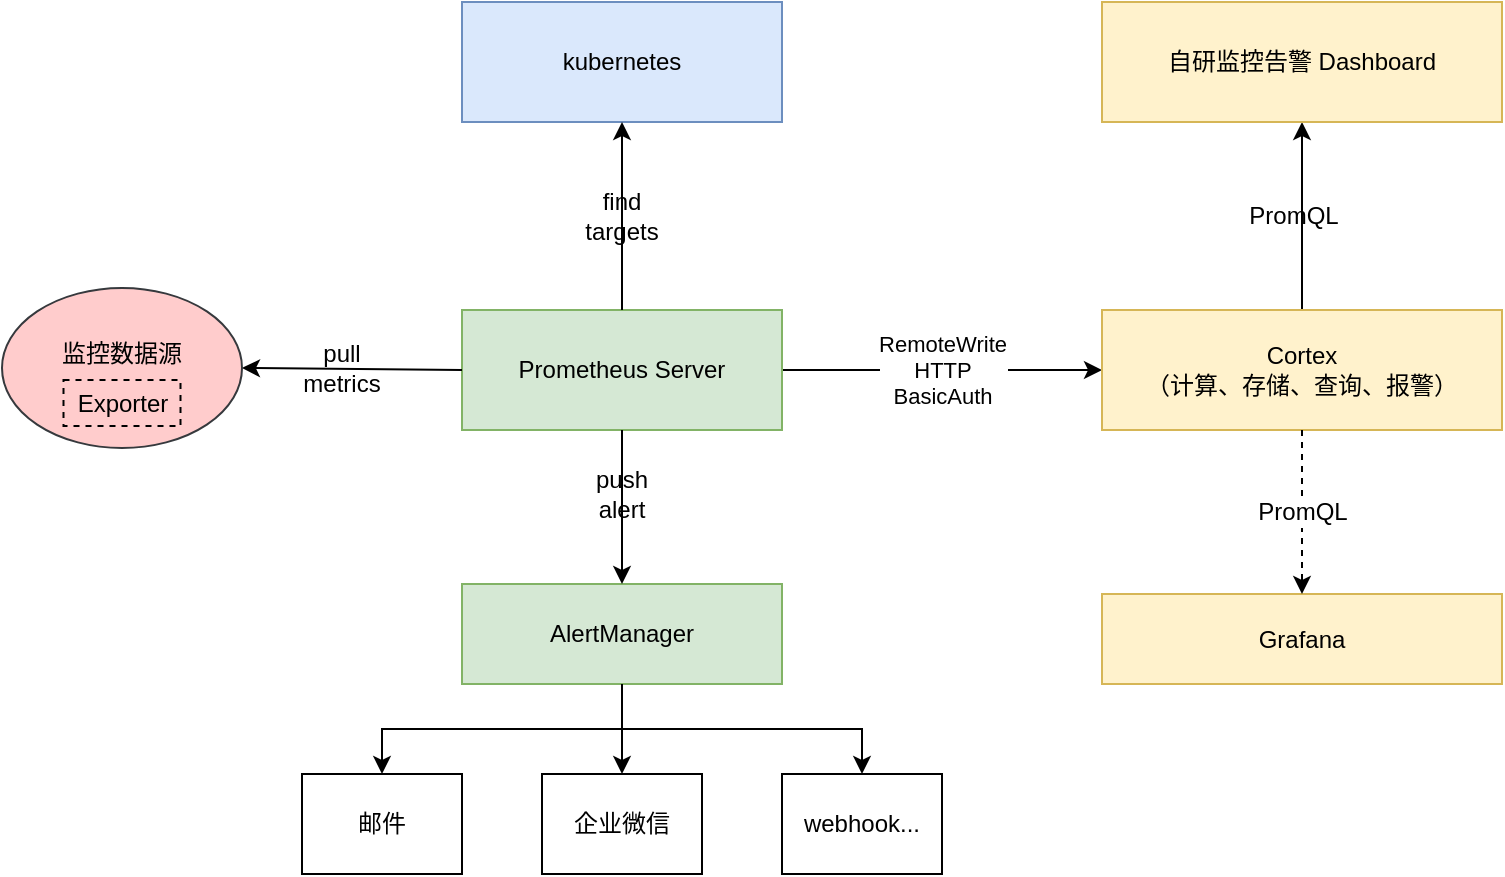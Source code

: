 <mxfile version="12.6.5" type="device" pages="6"><diagram id="oXRDgULAhBW7SB8NHaic" name="架构图"><mxGraphModel dx="1355" dy="825" grid="1" gridSize="10" guides="1" tooltips="1" connect="1" arrows="1" fold="1" page="1" pageScale="1" pageWidth="850" pageHeight="1100" math="0" shadow="0"><root><mxCell id="0"/><mxCell id="1" parent="0"/><mxCell id="yO8J_PTMZjnZHPY6xy5U-4" value="RemoteWrite&lt;br&gt;HTTP&lt;br&gt;BasicAuth" style="edgeStyle=none;rounded=0;orthogonalLoop=1;jettySize=auto;html=1;exitX=1;exitY=0.5;exitDx=0;exitDy=0;entryX=0;entryY=0.5;entryDx=0;entryDy=0;" parent="1" source="yO8J_PTMZjnZHPY6xy5U-5" target="yO8J_PTMZjnZHPY6xy5U-8" edge="1"><mxGeometry relative="1" as="geometry"/></mxCell><mxCell id="yO8J_PTMZjnZHPY6xy5U-5" value="Prometheus Server" style="rounded=0;whiteSpace=wrap;html=1;fillColor=#d5e8d4;strokeColor=#82b366;" parent="1" vertex="1"><mxGeometry x="240" y="604" width="160" height="60" as="geometry"/></mxCell><mxCell id="yO8J_PTMZjnZHPY6xy5U-6" value="" style="edgeStyle=none;rounded=0;orthogonalLoop=1;jettySize=auto;html=1;entryX=1;entryY=0.5;entryDx=0;entryDy=0;exitX=0;exitY=0.5;exitDx=0;exitDy=0;" parent="1" source="yO8J_PTMZjnZHPY6xy5U-5" target="yO8J_PTMZjnZHPY6xy5U-10" edge="1"><mxGeometry relative="1" as="geometry"><mxPoint x="210" y="566" as="sourcePoint"/><mxPoint x="180" y="466" as="targetPoint"/></mxGeometry></mxCell><mxCell id="yO8J_PTMZjnZHPY6xy5U-7" value="" style="edgeStyle=none;rounded=0;orthogonalLoop=1;jettySize=auto;html=1;exitX=0.5;exitY=0;exitDx=0;exitDy=0;" parent="1" source="yO8J_PTMZjnZHPY6xy5U-8" target="yO8J_PTMZjnZHPY6xy5U-13" edge="1"><mxGeometry relative="1" as="geometry"><mxPoint x="1215.49" y="634.85" as="targetPoint"/></mxGeometry></mxCell><mxCell id="yO8J_PTMZjnZHPY6xy5U-8" value="Cortex&lt;br&gt;（计算、存储、查询、报警）" style="rounded=0;whiteSpace=wrap;html=1;fillColor=#fff2cc;strokeColor=#d6b656;" parent="1" vertex="1"><mxGeometry x="560" y="604" width="200" height="60" as="geometry"/></mxCell><mxCell id="yO8J_PTMZjnZHPY6xy5U-9" value="Grafana" style="rounded=0;whiteSpace=wrap;html=1;fillColor=#fff2cc;strokeColor=#d6b656;" parent="1" vertex="1"><mxGeometry x="560" y="746" width="200" height="45" as="geometry"/></mxCell><mxCell id="yO8J_PTMZjnZHPY6xy5U-10" value="监控数据源&lt;br&gt;&lt;br&gt;" style="ellipse;whiteSpace=wrap;html=1;fillColor=#ffcccc;strokeColor=#36393d;" parent="1" vertex="1"><mxGeometry x="10" y="593" width="120" height="80" as="geometry"/></mxCell><mxCell id="yO8J_PTMZjnZHPY6xy5U-11" value="Exporter" style="rounded=0;whiteSpace=wrap;html=1;dashed=1;fillColor=none;" parent="1" vertex="1"><mxGeometry x="40.75" y="639" width="58.5" height="23" as="geometry"/></mxCell><mxCell id="yO8J_PTMZjnZHPY6xy5U-12" value="&lt;span style=&quot;font-size: 12px&quot;&gt;PromQL&lt;/span&gt;" style="edgeStyle=orthogonalEdgeStyle;rounded=0;orthogonalLoop=1;jettySize=auto;html=1;exitX=0.5;exitY=1;exitDx=0;exitDy=0;entryX=0.5;entryY=0;entryDx=0;entryDy=0;dashed=1;" parent="1" source="yO8J_PTMZjnZHPY6xy5U-8" target="yO8J_PTMZjnZHPY6xy5U-9" edge="1"><mxGeometry relative="1" as="geometry"><mxPoint x="1375" y="634" as="sourcePoint"/></mxGeometry></mxCell><mxCell id="yO8J_PTMZjnZHPY6xy5U-13" value="自研监控告警 Dashboard" style="rounded=0;whiteSpace=wrap;html=1;fillColor=#fff2cc;strokeColor=#d6b656;" parent="1" vertex="1"><mxGeometry x="560" y="450" width="200" height="60" as="geometry"/></mxCell><mxCell id="yO8J_PTMZjnZHPY6xy5U-15" value="PromQL" style="text;html=1;strokeColor=none;fillColor=none;align=center;verticalAlign=middle;whiteSpace=wrap;rounded=0;" parent="1" vertex="1"><mxGeometry x="635.5" y="547" width="40" height="20" as="geometry"/></mxCell><mxCell id="yO8J_PTMZjnZHPY6xy5U-20" value="kubernetes" style="rounded=0;whiteSpace=wrap;html=1;fillColor=#dae8fc;strokeColor=#6c8ebf;" parent="1" vertex="1"><mxGeometry x="240" y="450" width="160" height="60" as="geometry"/></mxCell><mxCell id="yO8J_PTMZjnZHPY6xy5U-21" value="" style="endArrow=classic;html=1;entryX=0.5;entryY=1;entryDx=0;entryDy=0;exitX=0.5;exitY=0;exitDx=0;exitDy=0;" parent="1" source="yO8J_PTMZjnZHPY6xy5U-5" target="yO8J_PTMZjnZHPY6xy5U-20" edge="1"><mxGeometry width="50" height="50" relative="1" as="geometry"><mxPoint x="240" y="576" as="sourcePoint"/><mxPoint x="290" y="526" as="targetPoint"/></mxGeometry></mxCell><mxCell id="yO8J_PTMZjnZHPY6xy5U-22" value="AlertManager" style="rounded=0;whiteSpace=wrap;html=1;fillColor=#d5e8d4;strokeColor=#82b366;" parent="1" vertex="1"><mxGeometry x="240" y="741" width="160" height="50" as="geometry"/></mxCell><mxCell id="yO8J_PTMZjnZHPY6xy5U-23" value="find targets" style="text;html=1;strokeColor=none;fillColor=none;align=center;verticalAlign=middle;whiteSpace=wrap;rounded=0;" parent="1" vertex="1"><mxGeometry x="300" y="547" width="40" height="20" as="geometry"/></mxCell><mxCell id="yO8J_PTMZjnZHPY6xy5U-24" value="pull metrics" style="text;html=1;strokeColor=none;fillColor=none;align=center;verticalAlign=middle;whiteSpace=wrap;rounded=0;" parent="1" vertex="1"><mxGeometry x="160" y="623" width="40" height="20" as="geometry"/></mxCell><mxCell id="yO8J_PTMZjnZHPY6xy5U-26" value="" style="endArrow=classic;html=1;entryX=0.5;entryY=0;entryDx=0;entryDy=0;exitX=0.5;exitY=1;exitDx=0;exitDy=0;" parent="1" source="yO8J_PTMZjnZHPY6xy5U-5" target="yO8J_PTMZjnZHPY6xy5U-22" edge="1"><mxGeometry width="50" height="50" relative="1" as="geometry"><mxPoint x="80" y="826" as="sourcePoint"/><mxPoint x="130" y="776" as="targetPoint"/></mxGeometry></mxCell><mxCell id="yO8J_PTMZjnZHPY6xy5U-27" value="push alert" style="text;html=1;strokeColor=none;fillColor=none;align=center;verticalAlign=middle;whiteSpace=wrap;rounded=0;" parent="1" vertex="1"><mxGeometry x="300" y="686" width="40" height="20" as="geometry"/></mxCell><mxCell id="yO8J_PTMZjnZHPY6xy5U-29" value="邮件" style="rounded=0;whiteSpace=wrap;html=1;" parent="1" vertex="1"><mxGeometry x="160" y="836" width="80" height="50" as="geometry"/></mxCell><mxCell id="yO8J_PTMZjnZHPY6xy5U-30" value="企业微信" style="rounded=0;whiteSpace=wrap;html=1;" parent="1" vertex="1"><mxGeometry x="280" y="836" width="80" height="50" as="geometry"/></mxCell><mxCell id="yO8J_PTMZjnZHPY6xy5U-31" value="webhook..." style="rounded=0;whiteSpace=wrap;html=1;" parent="1" vertex="1"><mxGeometry x="400" y="836" width="80" height="50" as="geometry"/></mxCell><mxCell id="yO8J_PTMZjnZHPY6xy5U-32" value="" style="edgeStyle=orthogonalEdgeStyle;rounded=0;orthogonalLoop=1;jettySize=auto;html=1;exitX=0.5;exitY=1;exitDx=0;exitDy=0;entryX=0.5;entryY=0;entryDx=0;entryDy=0;" parent="1" source="yO8J_PTMZjnZHPY6xy5U-22" target="yO8J_PTMZjnZHPY6xy5U-29" edge="1"><mxGeometry relative="1" as="geometry"><mxPoint x="670" y="674" as="sourcePoint"/><mxPoint x="670" y="756" as="targetPoint"/></mxGeometry></mxCell><mxCell id="yO8J_PTMZjnZHPY6xy5U-33" value="" style="edgeStyle=orthogonalEdgeStyle;rounded=0;orthogonalLoop=1;jettySize=auto;html=1;entryX=0.5;entryY=0;entryDx=0;entryDy=0;exitX=0.5;exitY=1;exitDx=0;exitDy=0;" parent="1" source="yO8J_PTMZjnZHPY6xy5U-22" target="yO8J_PTMZjnZHPY6xy5U-30" edge="1"><mxGeometry relative="1" as="geometry"><mxPoint x="350" y="801" as="sourcePoint"/><mxPoint x="210" y="846" as="targetPoint"/></mxGeometry></mxCell><mxCell id="yO8J_PTMZjnZHPY6xy5U-34" value="" style="edgeStyle=orthogonalEdgeStyle;rounded=0;orthogonalLoop=1;jettySize=auto;html=1;exitX=0.5;exitY=1;exitDx=0;exitDy=0;entryX=0.5;entryY=0;entryDx=0;entryDy=0;" parent="1" source="yO8J_PTMZjnZHPY6xy5U-22" target="yO8J_PTMZjnZHPY6xy5U-31" edge="1"><mxGeometry relative="1" as="geometry"><mxPoint x="330" y="801" as="sourcePoint"/><mxPoint x="210" y="846" as="targetPoint"/></mxGeometry></mxCell></root></mxGraphModel></diagram><diagram id="ojgm6HPSvddYwJpVZT_k" name="拓扑关系图"><mxGraphModel dx="1355" dy="825" grid="1" gridSize="10" guides="1" tooltips="1" connect="1" arrows="1" fold="1" page="1" pageScale="1" pageWidth="850" pageHeight="1100" math="0" shadow="0"><root><mxCell id="TOzjJV8Jicw_tGMt_bML-0"/><mxCell id="TOzjJV8Jicw_tGMt_bML-1" parent="TOzjJV8Jicw_tGMt_bML-0"/><mxCell id="TOzjJV8Jicw_tGMt_bML-4" value="集群管理员" style="ellipse;whiteSpace=wrap;html=1;" parent="TOzjJV8Jicw_tGMt_bML-1" vertex="1"><mxGeometry x="280" y="130" width="120" height="80" as="geometry"/></mxCell><mxCell id="TOzjJV8Jicw_tGMt_bML-6" value="Prometheus&lt;br&gt;Server" style="rounded=0;whiteSpace=wrap;html=1;" parent="TOzjJV8Jicw_tGMt_bML-1" vertex="1"><mxGeometry x="280" y="440" width="120" height="60" as="geometry"/></mxCell><mxCell id="TOzjJV8Jicw_tGMt_bML-54" value="" style="edgeStyle=orthogonalEdgeStyle;rounded=0;orthogonalLoop=1;jettySize=auto;html=1;" parent="TOzjJV8Jicw_tGMt_bML-1" source="TOzjJV8Jicw_tGMt_bML-39" target="TOzjJV8Jicw_tGMt_bML-4" edge="1"><mxGeometry relative="1" as="geometry"/></mxCell><mxCell id="TOzjJV8Jicw_tGMt_bML-39" value="kubernetes集群" style="rounded=0;whiteSpace=wrap;html=1;" parent="TOzjJV8Jicw_tGMt_bML-1" vertex="1"><mxGeometry x="280" y="280" width="120" height="60" as="geometry"/></mxCell><mxCell id="TOzjJV8Jicw_tGMt_bML-40" style="edgeStyle=orthogonalEdgeStyle;rounded=0;orthogonalLoop=1;jettySize=auto;html=1;exitX=0.5;exitY=1;exitDx=0;exitDy=0;" parent="TOzjJV8Jicw_tGMt_bML-1" source="TOzjJV8Jicw_tGMt_bML-4" target="TOzjJV8Jicw_tGMt_bML-39" edge="1"><mxGeometry relative="1" as="geometry"><Array as="points"/><mxPoint x="340" y="210" as="sourcePoint"/><mxPoint x="340" y="400" as="targetPoint"/></mxGeometry></mxCell><mxCell id="TOzjJV8Jicw_tGMt_bML-41" value="1" style="text;html=1;resizable=0;points=[];align=center;verticalAlign=middle;labelBackgroundColor=#ffffff;" parent="TOzjJV8Jicw_tGMt_bML-40" vertex="1" connectable="0"><mxGeometry x="-0.733" y="1" relative="1" as="geometry"><mxPoint x="-1" y="4" as="offset"/></mxGeometry></mxCell><mxCell id="TOzjJV8Jicw_tGMt_bML-42" value="N" style="text;html=1;resizable=0;points=[];align=center;verticalAlign=middle;labelBackgroundColor=#ffffff;" parent="TOzjJV8Jicw_tGMt_bML-40" vertex="1" connectable="0"><mxGeometry x="0.6" y="-1" relative="1" as="geometry"><mxPoint x="1" y="-6" as="offset"/></mxGeometry></mxCell><mxCell id="TOzjJV8Jicw_tGMt_bML-51" value="拥有" style="edgeStyle=orthogonalEdgeStyle;rounded=0;orthogonalLoop=1;jettySize=auto;html=1;" parent="TOzjJV8Jicw_tGMt_bML-1" source="TOzjJV8Jicw_tGMt_bML-39" target="TOzjJV8Jicw_tGMt_bML-6" edge="1"><mxGeometry relative="1" as="geometry"><mxPoint x="220" y="330" as="sourcePoint"/><mxPoint x="340" y="400" as="targetPoint"/></mxGeometry></mxCell><mxCell id="TOzjJV8Jicw_tGMt_bML-52" value="1" style="text;html=1;resizable=0;points=[];align=center;verticalAlign=middle;labelBackgroundColor=#ffffff;" parent="TOzjJV8Jicw_tGMt_bML-51" vertex="1" connectable="0"><mxGeometry x="-0.733" y="1" relative="1" as="geometry"><mxPoint x="-1" y="-10" as="offset"/></mxGeometry></mxCell><mxCell id="TOzjJV8Jicw_tGMt_bML-53" value="N" style="text;html=1;resizable=0;points=[];align=center;verticalAlign=middle;labelBackgroundColor=#ffffff;" parent="TOzjJV8Jicw_tGMt_bML-51" vertex="1" connectable="0"><mxGeometry x="0.6" y="-1" relative="1" as="geometry"><mxPoint x="1" as="offset"/></mxGeometry></mxCell></root></mxGraphModel></diagram><diagram id="V8_Q3PoLcX1fyqWLLI-M" name="用例图"><mxGraphModel dx="1355" dy="825" grid="1" gridSize="10" guides="1" tooltips="1" connect="1" arrows="1" fold="1" page="1" pageScale="1" pageWidth="850" pageHeight="1100" math="0" shadow="0"><root><mxCell id="lDTAAYxjWKUIixEyRhoY-0"/><mxCell id="lDTAAYxjWKUIixEyRhoY-1" parent="lDTAAYxjWKUIixEyRhoY-0"/><mxCell id="kZAXArJhrvvZXL0pUM83-0" value="集群管理员" style="shape=umlActor;verticalLabelPosition=bottom;labelBackgroundColor=#ffffff;verticalAlign=top;html=1;" parent="lDTAAYxjWKUIixEyRhoY-1" vertex="1"><mxGeometry x="50" y="390" width="30" height="60" as="geometry"/></mxCell><mxCell id="kZAXArJhrvvZXL0pUM83-1" style="rounded=0;orthogonalLoop=1;jettySize=auto;html=1;exitX=1;exitY=0.333;exitDx=0;exitDy=0;exitPerimeter=0;entryX=0;entryY=0.5;entryDx=0;entryDy=0;endArrow=classic;endFill=1;" parent="lDTAAYxjWKUIixEyRhoY-1" source="kZAXArJhrvvZXL0pUM83-0" target="kZAXArJhrvvZXL0pUM83-3" edge="1"><mxGeometry relative="1" as="geometry"><mxPoint x="140" y="330" as="sourcePoint"/></mxGeometry></mxCell><mxCell id="kZAXArJhrvvZXL0pUM83-2" value="查询监控指标信息" style="ellipse;whiteSpace=wrap;html=1;" parent="lDTAAYxjWKUIixEyRhoY-1" vertex="1"><mxGeometry x="455" y="380" width="140" height="70" as="geometry"/></mxCell><mxCell id="kZAXArJhrvvZXL0pUM83-3" value="获取监控指标信息" style="ellipse;whiteSpace=wrap;html=1;" parent="lDTAAYxjWKUIixEyRhoY-1" vertex="1"><mxGeometry x="230" y="380" width="140" height="70" as="geometry"/></mxCell><mxCell id="kZAXArJhrvvZXL0pUM83-4" value="&lt;span style=&quot;color: rgb(84 , 84 , 84) ; font-family: &amp;#34;arial&amp;#34; , sans-serif ; font-size: 14px ; text-align: left ; white-space: normal&quot;&gt;«include»&lt;/span&gt;" style="edgeStyle=none;rounded=0;orthogonalLoop=1;jettySize=auto;html=1;endArrow=open;endFill=0;dashed=1;exitX=1;exitY=0.5;exitDx=0;exitDy=0;entryX=0;entryY=0.5;entryDx=0;entryDy=0;" parent="lDTAAYxjWKUIixEyRhoY-1" source="kZAXArJhrvvZXL0pUM83-3" target="kZAXArJhrvvZXL0pUM83-2" edge="1"><mxGeometry relative="1" as="geometry"><mxPoint x="430" y="200" as="sourcePoint"/><mxPoint x="500" y="190" as="targetPoint"/></mxGeometry></mxCell><mxCell id="kZAXArJhrvvZXL0pUM83-7" value="配置指标采集规则" style="ellipse;whiteSpace=wrap;html=1;" parent="lDTAAYxjWKUIixEyRhoY-1" vertex="1"><mxGeometry x="455" y="40" width="140" height="70" as="geometry"/></mxCell><mxCell id="kZAXArJhrvvZXL0pUM83-8" value="配置监控组件" style="ellipse;whiteSpace=wrap;html=1;" parent="lDTAAYxjWKUIixEyRhoY-1" vertex="1"><mxGeometry x="230" y="140" width="140" height="70" as="geometry"/></mxCell><mxCell id="kZAXArJhrvvZXL0pUM83-14" value="配置告警规则" style="ellipse;whiteSpace=wrap;html=1;" parent="lDTAAYxjWKUIixEyRhoY-1" vertex="1"><mxGeometry x="450" y="140" width="140" height="70" as="geometry"/></mxCell><mxCell id="kZAXArJhrvvZXL0pUM83-9" value="&lt;span style=&quot;color: rgb(84 , 84 , 84) ; font-family: &amp;#34;arial&amp;#34; , sans-serif ; font-size: 14px ; text-align: left ; white-space: normal&quot;&gt;«include»&lt;/span&gt;" style="edgeStyle=none;rounded=0;orthogonalLoop=1;jettySize=auto;html=1;endArrow=open;endFill=0;dashed=1;exitX=1;exitY=0.5;exitDx=0;exitDy=0;entryX=0;entryY=0.5;entryDx=0;entryDy=0;" parent="lDTAAYxjWKUIixEyRhoY-1" source="kZAXArJhrvvZXL0pUM83-8" target="kZAXArJhrvvZXL0pUM83-7" edge="1"><mxGeometry relative="1" as="geometry"><mxPoint x="430" y="50" as="sourcePoint"/><mxPoint x="500" y="40" as="targetPoint"/></mxGeometry></mxCell><mxCell id="kZAXArJhrvvZXL0pUM83-10" style="rounded=0;orthogonalLoop=1;jettySize=auto;html=1;exitX=1;exitY=0.333;exitDx=0;exitDy=0;exitPerimeter=0;entryX=0;entryY=0.5;entryDx=0;entryDy=0;endArrow=classic;endFill=1;" parent="lDTAAYxjWKUIixEyRhoY-1" source="kZAXArJhrvvZXL0pUM83-0" target="kZAXArJhrvvZXL0pUM83-8" edge="1"><mxGeometry relative="1" as="geometry"><mxPoint x="130" y="380" as="sourcePoint"/><mxPoint x="220" y="455" as="targetPoint"/></mxGeometry></mxCell><mxCell id="kZAXArJhrvvZXL0pUM83-11" value="配置收取告警的对象" style="ellipse;whiteSpace=wrap;html=1;" parent="lDTAAYxjWKUIixEyRhoY-1" vertex="1"><mxGeometry x="455" y="240" width="140" height="70" as="geometry"/></mxCell><mxCell id="kZAXArJhrvvZXL0pUM83-17" value="&lt;span style=&quot;color: rgb(84 , 84 , 84) ; font-family: &amp;#34;arial&amp;#34; , sans-serif ; font-size: 14px ; text-align: left ; white-space: normal&quot;&gt;«include»&lt;/span&gt;" style="edgeStyle=none;rounded=0;orthogonalLoop=1;jettySize=auto;html=1;endArrow=open;endFill=0;dashed=1;exitX=1;exitY=0.5;exitDx=0;exitDy=0;entryX=0;entryY=0.5;entryDx=0;entryDy=0;" parent="lDTAAYxjWKUIixEyRhoY-1" source="kZAXArJhrvvZXL0pUM83-8" target="kZAXArJhrvvZXL0pUM83-14" edge="1"><mxGeometry relative="1" as="geometry"><mxPoint x="380" y="185" as="sourcePoint"/><mxPoint x="465" y="85" as="targetPoint"/></mxGeometry></mxCell><mxCell id="kZAXArJhrvvZXL0pUM83-18" value="&lt;span style=&quot;color: rgb(84 , 84 , 84) ; font-family: &amp;#34;arial&amp;#34; , sans-serif ; font-size: 14px ; text-align: left ; white-space: normal&quot;&gt;«include»&lt;/span&gt;" style="edgeStyle=none;rounded=0;orthogonalLoop=1;jettySize=auto;html=1;endArrow=open;endFill=0;dashed=1;exitX=1.007;exitY=0.629;exitDx=0;exitDy=0;entryX=0;entryY=0.5;entryDx=0;entryDy=0;exitPerimeter=0;" parent="lDTAAYxjWKUIixEyRhoY-1" source="kZAXArJhrvvZXL0pUM83-8" target="kZAXArJhrvvZXL0pUM83-11" edge="1"><mxGeometry relative="1" as="geometry"><mxPoint x="380" y="185" as="sourcePoint"/><mxPoint x="460" y="185" as="targetPoint"/></mxGeometry></mxCell><mxCell id="6TyCVgOJDXWm2VkezYZH-1" value="接收告警信息" style="ellipse;whiteSpace=wrap;html=1;" vertex="1" parent="lDTAAYxjWKUIixEyRhoY-1"><mxGeometry x="230" y="510" width="140" height="70" as="geometry"/></mxCell><mxCell id="6TyCVgOJDXWm2VkezYZH-3" value="查询告警详情" style="ellipse;whiteSpace=wrap;html=1;" vertex="1" parent="lDTAAYxjWKUIixEyRhoY-1"><mxGeometry x="470" y="515" width="140" height="70" as="geometry"/></mxCell><mxCell id="6TyCVgOJDXWm2VkezYZH-4" style="rounded=0;orthogonalLoop=1;jettySize=auto;html=1;exitX=1;exitY=0.333;exitDx=0;exitDy=0;exitPerimeter=0;entryX=0;entryY=0.5;entryDx=0;entryDy=0;endArrow=classic;endFill=1;" edge="1" parent="lDTAAYxjWKUIixEyRhoY-1" source="kZAXArJhrvvZXL0pUM83-0" target="6TyCVgOJDXWm2VkezYZH-1"><mxGeometry relative="1" as="geometry"><mxPoint x="90" y="420" as="sourcePoint"/><mxPoint x="240" y="425" as="targetPoint"/></mxGeometry></mxCell><mxCell id="6TyCVgOJDXWm2VkezYZH-6" value="&amp;lt;&amp;lt;extend&amp;gt;&amp;gt;" style="html=1;verticalAlign=bottom;endArrow=open;dashed=1;endSize=8;exitX=0;exitY=0.5;exitDx=0;exitDy=0;" edge="1" parent="lDTAAYxjWKUIixEyRhoY-1" source="6TyCVgOJDXWm2VkezYZH-3" target="6TyCVgOJDXWm2VkezYZH-1"><mxGeometry relative="1" as="geometry"><mxPoint x="120" y="610" as="sourcePoint"/><mxPoint x="40" y="610" as="targetPoint"/></mxGeometry></mxCell></root></mxGraphModel></diagram><diagram id="0RPt4ODrjI2s-a5Ym4aF" name="构件图"><mxGraphModel dx="1355" dy="825" grid="1" gridSize="10" guides="1" tooltips="1" connect="1" arrows="1" fold="1" page="1" pageScale="1" pageWidth="850" pageHeight="1100" math="0" shadow="0"><root><mxCell id="eayRNnZ5PFj4Yt0X0uVZ-0"/><mxCell id="eayRNnZ5PFj4Yt0X0uVZ-1" parent="eayRNnZ5PFj4Yt0X0uVZ-0"/><mxCell id="QxmpktX1cNAlMvb45Qkc-38" value="" style="rounded=0;whiteSpace=wrap;html=1;fillColor=#fff2cc;strokeColor=#d6b656;" parent="eayRNnZ5PFj4Yt0X0uVZ-1" vertex="1"><mxGeometry x="520" y="200" width="180" height="400" as="geometry"/></mxCell><mxCell id="QxmpktX1cNAlMvb45Qkc-37" value="" style="rounded=0;whiteSpace=wrap;html=1;fillColor=#d5e8d4;strokeColor=#82b366;" parent="eayRNnZ5PFj4Yt0X0uVZ-1" vertex="1"><mxGeometry x="20" y="200" width="440" height="400" as="geometry"/></mxCell><mxCell id="QxmpktX1cNAlMvb45Qkc-0" value="" style="shape=providedRequiredInterface;html=1;verticalLabelPosition=bottom;rotation=90;" parent="eayRNnZ5PFj4Yt0X0uVZ-1" vertex="1"><mxGeometry x="320" y="302.5" width="20" height="20" as="geometry"/></mxCell><mxCell id="QxmpktX1cNAlMvb45Qkc-1" value="" style="endArrow=none;html=1;entryX=1;entryY=0.5;entryDx=0;entryDy=0;entryPerimeter=0;" parent="eayRNnZ5PFj4Yt0X0uVZ-1" source="QxmpktX1cNAlMvb45Qkc-39" target="QxmpktX1cNAlMvb45Qkc-0" edge="1"><mxGeometry width="50" height="50" relative="1" as="geometry"><mxPoint x="335" y="340" as="sourcePoint"/><mxPoint x="325" y="420" as="targetPoint"/></mxGeometry></mxCell><mxCell id="QxmpktX1cNAlMvb45Qkc-2" value="" style="endArrow=none;html=1;exitX=0;exitY=0.5;exitDx=0;exitDy=0;exitPerimeter=0;" parent="eayRNnZ5PFj4Yt0X0uVZ-1" source="QxmpktX1cNAlMvb45Qkc-0" target="QxmpktX1cNAlMvb45Qkc-44" edge="1"><mxGeometry width="50" height="50" relative="1" as="geometry"><mxPoint x="345" y="350" as="sourcePoint"/><mxPoint x="335" y="280" as="targetPoint"/></mxGeometry></mxCell><mxCell id="QxmpktX1cNAlMvb45Qkc-3" value="" style="shape=providedRequiredInterface;html=1;verticalLabelPosition=bottom;rotation=-90;" parent="eayRNnZ5PFj4Yt0X0uVZ-1" vertex="1"><mxGeometry x="320" y="437.5" width="20" height="20" as="geometry"/></mxCell><mxCell id="QxmpktX1cNAlMvb45Qkc-5" value="" style="endArrow=none;html=1;entryX=0;entryY=0.5;entryDx=0;entryDy=0;entryPerimeter=0;" parent="eayRNnZ5PFj4Yt0X0uVZ-1" source="QxmpktX1cNAlMvb45Qkc-42" target="QxmpktX1cNAlMvb45Qkc-3" edge="1"><mxGeometry width="50" height="50" relative="1" as="geometry"><mxPoint x="335" y="460" as="sourcePoint"/><mxPoint x="345" y="410" as="targetPoint"/></mxGeometry></mxCell><mxCell id="QxmpktX1cNAlMvb45Qkc-6" value="find targets" style="text;html=1;strokeColor=none;fillColor=none;align=center;verticalAlign=middle;whiteSpace=wrap;rounded=0;" parent="eayRNnZ5PFj4Yt0X0uVZ-1" vertex="1"><mxGeometry x="355" y="300" width="40" height="20" as="geometry"/></mxCell><mxCell id="QxmpktX1cNAlMvb45Qkc-7" value="" style="shape=providedRequiredInterface;html=1;verticalLabelPosition=bottom;rotation=0;" parent="eayRNnZ5PFj4Yt0X0uVZ-1" vertex="1"><mxGeometry x="205" y="365" width="20" height="20" as="geometry"/></mxCell><mxCell id="QxmpktX1cNAlMvb45Qkc-8" value="" style="endArrow=none;html=1;exitX=1;exitY=0.5;exitDx=0;exitDy=0;" parent="eayRNnZ5PFj4Yt0X0uVZ-1" source="QxmpktX1cNAlMvb45Qkc-46" target="QxmpktX1cNAlMvb45Qkc-7" edge="1"><mxGeometry width="50" height="50" relative="1" as="geometry"><mxPoint x="165" y="373" as="sourcePoint"/><mxPoint x="207.929" y="357.071" as="targetPoint"/></mxGeometry></mxCell><mxCell id="QxmpktX1cNAlMvb45Qkc-9" value="" style="endArrow=none;html=1;exitX=1;exitY=0.5;exitDx=0;exitDy=0;exitPerimeter=0;" parent="eayRNnZ5PFj4Yt0X0uVZ-1" source="QxmpktX1cNAlMvb45Qkc-7" edge="1"><mxGeometry width="50" height="50" relative="1" as="geometry"><mxPoint x="205" y="380" as="sourcePoint"/><mxPoint x="265" y="375" as="targetPoint"/></mxGeometry></mxCell><mxCell id="QxmpktX1cNAlMvb45Qkc-10" value="Push alert" style="text;html=1;strokeColor=none;fillColor=none;align=center;verticalAlign=middle;whiteSpace=wrap;rounded=0;" parent="eayRNnZ5PFj4Yt0X0uVZ-1" vertex="1"><mxGeometry x="340" y="437.5" width="40" height="20" as="geometry"/></mxCell><mxCell id="QxmpktX1cNAlMvb45Qkc-11" value="" style="shape=providedRequiredInterface;html=1;verticalLabelPosition=bottom;rotation=-180;" parent="eayRNnZ5PFj4Yt0X0uVZ-1" vertex="1"><mxGeometry x="490" y="360" width="20" height="20" as="geometry"/></mxCell><mxCell id="QxmpktX1cNAlMvb45Qkc-12" value="" style="endArrow=none;html=1;exitX=0;exitY=0.5;exitDx=0;exitDy=0;exitPerimeter=0;" parent="eayRNnZ5PFj4Yt0X0uVZ-1" source="QxmpktX1cNAlMvb45Qkc-11" edge="1"><mxGeometry width="50" height="50" relative="1" as="geometry"><mxPoint x="515" y="370" as="sourcePoint"/><mxPoint x="550" y="370" as="targetPoint"/></mxGeometry></mxCell><mxCell id="QxmpktX1cNAlMvb45Qkc-13" value="" style="endArrow=none;html=1;entryX=1;entryY=0.5;entryDx=0;entryDy=0;exitX=1;exitY=0.5;exitDx=0;exitDy=0;entryPerimeter=0;" parent="eayRNnZ5PFj4Yt0X0uVZ-1" target="QxmpktX1cNAlMvb45Qkc-11" edge="1"><mxGeometry width="50" height="50" relative="1" as="geometry"><mxPoint x="395" y="370" as="sourcePoint"/><mxPoint x="525" y="380" as="targetPoint"/></mxGeometry></mxCell><mxCell id="QxmpktX1cNAlMvb45Qkc-18" value="Pull metrics" style="text;html=1;strokeColor=none;fillColor=none;align=center;verticalAlign=middle;whiteSpace=wrap;rounded=0;" parent="eayRNnZ5PFj4Yt0X0uVZ-1" vertex="1"><mxGeometry x="192.5" y="330" width="40" height="20" as="geometry"/></mxCell><mxCell id="QxmpktX1cNAlMvb45Qkc-22" value="" style="shape=providedRequiredInterface;html=1;verticalLabelPosition=bottom;" parent="eayRNnZ5PFj4Yt0X0uVZ-1" vertex="1"><mxGeometry x="720" y="421.5" width="20" height="20" as="geometry"/></mxCell><mxCell id="QxmpktX1cNAlMvb45Qkc-23" value="" style="endArrow=none;html=1;exitX=1;exitY=0.5;exitDx=0;exitDy=0;exitPerimeter=0;entryX=0;entryY=0.5;entryDx=0;entryDy=0;" parent="eayRNnZ5PFj4Yt0X0uVZ-1" source="QxmpktX1cNAlMvb45Qkc-22" target="QxmpktX1cNAlMvb45Qkc-52" edge="1"><mxGeometry width="50" height="50" relative="1" as="geometry"><mxPoint x="750" y="368.5" as="sourcePoint"/><mxPoint x="798.902" y="401.5" as="targetPoint"/></mxGeometry></mxCell><mxCell id="QxmpktX1cNAlMvb45Qkc-24" value="" style="endArrow=none;html=1;entryX=0;entryY=0.5;entryDx=0;entryDy=0;entryPerimeter=0;exitX=1;exitY=0.5;exitDx=0;exitDy=0;" parent="eayRNnZ5PFj4Yt0X0uVZ-1" source="QxmpktX1cNAlMvb45Qkc-48" target="QxmpktX1cNAlMvb45Qkc-22" edge="1"><mxGeometry width="50" height="50" relative="1" as="geometry"><mxPoint x="672.5" y="370" as="sourcePoint"/><mxPoint x="700" y="370" as="targetPoint"/></mxGeometry></mxCell><mxCell id="QxmpktX1cNAlMvb45Qkc-33" value="remote write" style="text;html=1;strokeColor=none;fillColor=none;align=center;verticalAlign=middle;whiteSpace=wrap;rounded=0;" parent="eayRNnZ5PFj4Yt0X0uVZ-1" vertex="1"><mxGeometry x="480" y="383" width="40" height="20" as="geometry"/></mxCell><mxCell id="QxmpktX1cNAlMvb45Qkc-39" value="&lt;b&gt;Prometheus&lt;br&gt;Server&lt;br&gt;&lt;/b&gt;" style="html=1;fillColor=#dae8fc;strokeColor=#6c8ebf;" parent="eayRNnZ5PFj4Yt0X0uVZ-1" vertex="1"><mxGeometry x="265" y="345" width="130" height="60" as="geometry"/></mxCell><mxCell id="QxmpktX1cNAlMvb45Qkc-40" value="" style="shape=component;jettyWidth=8;jettyHeight=4;" parent="QxmpktX1cNAlMvb45Qkc-39" vertex="1"><mxGeometry x="1" width="20" height="20" relative="1" as="geometry"><mxPoint x="-27" y="7" as="offset"/></mxGeometry></mxCell><mxCell id="QxmpktX1cNAlMvb45Qkc-41" value="" style="endArrow=none;html=1;entryX=0.5;entryY=1;entryDx=0;entryDy=0;exitX=1;exitY=0.5;exitDx=0;exitDy=0;exitPerimeter=0;" parent="eayRNnZ5PFj4Yt0X0uVZ-1" source="QxmpktX1cNAlMvb45Qkc-3" target="QxmpktX1cNAlMvb45Qkc-39" edge="1"><mxGeometry width="50" height="50" relative="1" as="geometry"><mxPoint x="220" y="640" as="sourcePoint"/><mxPoint x="270" y="590" as="targetPoint"/></mxGeometry></mxCell><mxCell id="QxmpktX1cNAlMvb45Qkc-42" value="&lt;b&gt;AlertManager&lt;br&gt;&lt;/b&gt;" style="html=1;fillColor=#dae8fc;strokeColor=#6c8ebf;" parent="eayRNnZ5PFj4Yt0X0uVZ-1" vertex="1"><mxGeometry x="265" y="490" width="130" height="60" as="geometry"/></mxCell><mxCell id="QxmpktX1cNAlMvb45Qkc-43" value="" style="shape=component;jettyWidth=8;jettyHeight=4;" parent="QxmpktX1cNAlMvb45Qkc-42" vertex="1"><mxGeometry x="1" width="20" height="20" relative="1" as="geometry"><mxPoint x="-27" y="7" as="offset"/></mxGeometry></mxCell><mxCell id="QxmpktX1cNAlMvb45Qkc-44" value="&lt;b&gt;Kubernetes&lt;br&gt;&lt;/b&gt;" style="html=1;" parent="eayRNnZ5PFj4Yt0X0uVZ-1" vertex="1"><mxGeometry x="265" y="210" width="130" height="60" as="geometry"/></mxCell><mxCell id="QxmpktX1cNAlMvb45Qkc-45" value="" style="shape=component;jettyWidth=8;jettyHeight=4;" parent="QxmpktX1cNAlMvb45Qkc-44" vertex="1"><mxGeometry x="1" width="20" height="20" relative="1" as="geometry"><mxPoint x="-27" y="7" as="offset"/></mxGeometry></mxCell><mxCell id="QxmpktX1cNAlMvb45Qkc-46" value="&lt;b&gt;targets&lt;br&gt;（exporter）&lt;br&gt;&lt;/b&gt;" style="html=1;" parent="eayRNnZ5PFj4Yt0X0uVZ-1" vertex="1"><mxGeometry x="30" y="345" width="130" height="60" as="geometry"/></mxCell><mxCell id="QxmpktX1cNAlMvb45Qkc-47" value="" style="shape=component;jettyWidth=8;jettyHeight=4;" parent="QxmpktX1cNAlMvb45Qkc-46" vertex="1"><mxGeometry x="1" width="20" height="20" relative="1" as="geometry"><mxPoint x="-27" y="7" as="offset"/></mxGeometry></mxCell><mxCell id="QxmpktX1cNAlMvb45Qkc-48" value="&lt;b&gt;数据平台&lt;br&gt;（Cortex）&lt;br&gt;&lt;/b&gt;" style="html=1;" parent="eayRNnZ5PFj4Yt0X0uVZ-1" vertex="1"><mxGeometry x="540" y="340" width="130" height="60" as="geometry"/></mxCell><mxCell id="QxmpktX1cNAlMvb45Qkc-49" value="" style="shape=component;jettyWidth=8;jettyHeight=4;" parent="QxmpktX1cNAlMvb45Qkc-48" vertex="1"><mxGeometry x="1" width="20" height="20" relative="1" as="geometry"><mxPoint x="-27" y="7" as="offset"/></mxGeometry></mxCell><mxCell id="QxmpktX1cNAlMvb45Qkc-50" value="&lt;b&gt;Grafana&lt;br&gt;&lt;/b&gt;" style="html=1;" parent="eayRNnZ5PFj4Yt0X0uVZ-1" vertex="1"><mxGeometry x="770" y="272.5" width="130" height="60" as="geometry"/></mxCell><mxCell id="QxmpktX1cNAlMvb45Qkc-51" value="" style="shape=component;jettyWidth=8;jettyHeight=4;" parent="QxmpktX1cNAlMvb45Qkc-50" vertex="1"><mxGeometry x="1" width="20" height="20" relative="1" as="geometry"><mxPoint x="-27" y="7" as="offset"/></mxGeometry></mxCell><mxCell id="QxmpktX1cNAlMvb45Qkc-52" value="&lt;b&gt;定制化dashboard&lt;br&gt;&lt;/b&gt;" style="html=1;" parent="eayRNnZ5PFj4Yt0X0uVZ-1" vertex="1"><mxGeometry x="770" y="401.5" width="130" height="60" as="geometry"/></mxCell><mxCell id="QxmpktX1cNAlMvb45Qkc-53" value="" style="shape=component;jettyWidth=8;jettyHeight=4;" parent="QxmpktX1cNAlMvb45Qkc-52" vertex="1"><mxGeometry x="1" width="20" height="20" relative="1" as="geometry"><mxPoint x="-27" y="7" as="offset"/></mxGeometry></mxCell><mxCell id="QxmpktX1cNAlMvb45Qkc-55" value="" style="shape=providedRequiredInterface;html=1;verticalLabelPosition=bottom;" parent="eayRNnZ5PFj4Yt0X0uVZ-1" vertex="1"><mxGeometry x="720" y="292.5" width="20" height="20" as="geometry"/></mxCell><mxCell id="QxmpktX1cNAlMvb45Qkc-56" value="" style="endArrow=none;html=1;entryX=0;entryY=0.5;entryDx=0;entryDy=0;exitX=1;exitY=0.5;exitDx=0;exitDy=0;exitPerimeter=0;" parent="eayRNnZ5PFj4Yt0X0uVZ-1" source="QxmpktX1cNAlMvb45Qkc-55" target="QxmpktX1cNAlMvb45Qkc-50" edge="1"><mxGeometry width="50" height="50" relative="1" as="geometry"><mxPoint x="30" y="670" as="sourcePoint"/><mxPoint x="80" y="620" as="targetPoint"/></mxGeometry></mxCell><mxCell id="QxmpktX1cNAlMvb45Qkc-57" value="" style="endArrow=none;html=1;entryX=0;entryY=0.5;entryDx=0;entryDy=0;exitX=1;exitY=0.5;exitDx=0;exitDy=0;entryPerimeter=0;" parent="eayRNnZ5PFj4Yt0X0uVZ-1" source="QxmpktX1cNAlMvb45Qkc-48" target="QxmpktX1cNAlMvb45Qkc-55" edge="1"><mxGeometry width="50" height="50" relative="1" as="geometry"><mxPoint x="750" y="322.5" as="sourcePoint"/><mxPoint x="780" y="312.5" as="targetPoint"/></mxGeometry></mxCell><mxCell id="QxmpktX1cNAlMvb45Qkc-58" value="&lt;b&gt;Mail&lt;br&gt;&lt;/b&gt;" style="html=1;" parent="eayRNnZ5PFj4Yt0X0uVZ-1" vertex="1"><mxGeometry x="265" y="660" width="130" height="60" as="geometry"/></mxCell><mxCell id="QxmpktX1cNAlMvb45Qkc-59" value="" style="shape=component;jettyWidth=8;jettyHeight=4;" parent="QxmpktX1cNAlMvb45Qkc-58" vertex="1"><mxGeometry x="1" width="20" height="20" relative="1" as="geometry"><mxPoint x="-27" y="7" as="offset"/></mxGeometry></mxCell><mxCell id="QxmpktX1cNAlMvb45Qkc-60" value="" style="shape=providedRequiredInterface;html=1;verticalLabelPosition=bottom;rotation=-90;" parent="eayRNnZ5PFj4Yt0X0uVZ-1" vertex="1"><mxGeometry x="320" y="610" width="20" height="20" as="geometry"/></mxCell><mxCell id="QxmpktX1cNAlMvb45Qkc-61" value="" style="endArrow=none;html=1;entryX=0;entryY=0.5;entryDx=0;entryDy=0;exitX=0.5;exitY=0;exitDx=0;exitDy=0;entryPerimeter=0;" parent="eayRNnZ5PFj4Yt0X0uVZ-1" source="QxmpktX1cNAlMvb45Qkc-58" target="QxmpktX1cNAlMvb45Qkc-60" edge="1"><mxGeometry width="50" height="50" relative="1" as="geometry"><mxPoint x="340" y="447.5" as="sourcePoint"/><mxPoint x="340" y="415" as="targetPoint"/></mxGeometry></mxCell><mxCell id="QxmpktX1cNAlMvb45Qkc-62" value="" style="endArrow=none;html=1;entryX=0.5;entryY=1;entryDx=0;entryDy=0;" parent="eayRNnZ5PFj4Yt0X0uVZ-1" target="QxmpktX1cNAlMvb45Qkc-42" edge="1"><mxGeometry width="50" height="50" relative="1" as="geometry"><mxPoint x="330" y="610" as="sourcePoint"/><mxPoint x="340" y="640" as="targetPoint"/></mxGeometry></mxCell></root></mxGraphModel></diagram><diagram id="0m1XCVyH6WOh3YLjbmOr" name="部署图"><mxGraphModel dx="1355" dy="825" grid="1" gridSize="10" guides="1" tooltips="1" connect="1" arrows="1" fold="1" page="1" pageScale="1" pageWidth="850" pageHeight="1100" math="0" shadow="0"><root><mxCell id="DXkYeZU5i_ilXZiJENoJ-0"/><mxCell id="DXkYeZU5i_ilXZiJENoJ-1" parent="DXkYeZU5i_ilXZiJENoJ-0"/><mxCell id="BbA9YmmBreiVe_RbCmZB-34" value="site2" style="rounded=0;whiteSpace=wrap;html=1;horizontal=1;verticalAlign=top;align=left;" parent="DXkYeZU5i_ilXZiJENoJ-1" vertex="1"><mxGeometry x="533" y="420" width="548" height="297" as="geometry"/></mxCell><mxCell id="BbA9YmmBreiVe_RbCmZB-138" value="k8s 集群1-2" style="rounded=0;whiteSpace=wrap;html=1;verticalAlign=top;" parent="DXkYeZU5i_ilXZiJENoJ-1" vertex="1"><mxGeometry x="764.5" y="440.5" width="130" height="257" as="geometry"/></mxCell><mxCell id="BbA9YmmBreiVe_RbCmZB-139" value="k8s 集群1-1" style="rounded=0;whiteSpace=wrap;html=1;verticalAlign=top;" parent="DXkYeZU5i_ilXZiJENoJ-1" vertex="1"><mxGeometry x="583" y="442" width="130" height="257" as="geometry"/></mxCell><mxCell id="BbA9YmmBreiVe_RbCmZB-0" value="site1" style="rounded=0;whiteSpace=wrap;html=1;horizontal=1;verticalAlign=top;align=left;" parent="DXkYeZU5i_ilXZiJENoJ-1" vertex="1"><mxGeometry x="30" y="420" width="370" height="297" as="geometry"/></mxCell><mxCell id="BbA9YmmBreiVe_RbCmZB-98" value="k8s 集群1-2" style="rounded=0;whiteSpace=wrap;html=1;verticalAlign=top;" parent="DXkYeZU5i_ilXZiJENoJ-1" vertex="1"><mxGeometry x="236.5" y="452" width="130" height="257" as="geometry"/></mxCell><mxCell id="BbA9YmmBreiVe_RbCmZB-1" value="k8s 集群1-1" style="rounded=0;whiteSpace=wrap;html=1;verticalAlign=top;" parent="DXkYeZU5i_ilXZiJENoJ-1" vertex="1"><mxGeometry x="55" y="453.5" width="130" height="257" as="geometry"/></mxCell><mxCell id="BbA9YmmBreiVe_RbCmZB-3" value="" style="rounded=0;whiteSpace=wrap;html=1;" parent="DXkYeZU5i_ilXZiJENoJ-1" vertex="1"><mxGeometry x="65" y="615.5" width="110" height="85" as="geometry"/></mxCell><mxCell id="BbA9YmmBreiVe_RbCmZB-4" value="" style="endArrow=classic;html=1;" parent="DXkYeZU5i_ilXZiJENoJ-1" source="BbA9YmmBreiVe_RbCmZB-96" edge="1"><mxGeometry width="50" height="50" relative="1" as="geometry"><mxPoint x="120" y="578.5" as="sourcePoint"/><mxPoint x="120" y="615.5" as="targetPoint"/></mxGeometry></mxCell><mxCell id="BbA9YmmBreiVe_RbCmZB-5" value="metrics&lt;br&gt;采集" style="text;html=1;strokeColor=none;fillColor=none;align=center;verticalAlign=middle;whiteSpace=wrap;rounded=0;" parent="DXkYeZU5i_ilXZiJENoJ-1" vertex="1"><mxGeometry x="42.5" y="588" width="100" height="20" as="geometry"/></mxCell><mxCell id="BbA9YmmBreiVe_RbCmZB-6" value="node" style="rounded=0;whiteSpace=wrap;html=1;" parent="DXkYeZU5i_ilXZiJENoJ-1" vertex="1"><mxGeometry x="70" y="620.5" width="45" height="20" as="geometry"/></mxCell><mxCell id="BbA9YmmBreiVe_RbCmZB-7" value="pod" style="rounded=0;whiteSpace=wrap;html=1;" parent="DXkYeZU5i_ilXZiJENoJ-1" vertex="1"><mxGeometry x="120" y="620.5" width="45" height="20" as="geometry"/></mxCell><mxCell id="BbA9YmmBreiVe_RbCmZB-8" value="service" style="rounded=0;whiteSpace=wrap;html=1;" parent="DXkYeZU5i_ilXZiJENoJ-1" vertex="1"><mxGeometry x="70" y="648" width="45" height="20" as="geometry"/></mxCell><mxCell id="BbA9YmmBreiVe_RbCmZB-9" value="endpoint" style="rounded=0;whiteSpace=wrap;html=1;" parent="DXkYeZU5i_ilXZiJENoJ-1" vertex="1"><mxGeometry x="120" y="648" width="45" height="20" as="geometry"/></mxCell><mxCell id="BbA9YmmBreiVe_RbCmZB-10" value="ingress" style="rounded=0;whiteSpace=wrap;html=1;" parent="DXkYeZU5i_ilXZiJENoJ-1" vertex="1"><mxGeometry x="70" y="675.5" width="45" height="20" as="geometry"/></mxCell><mxCell id="BbA9YmmBreiVe_RbCmZB-11" value="......" style="rounded=0;whiteSpace=wrap;html=1;" parent="DXkYeZU5i_ilXZiJENoJ-1" vertex="1"><mxGeometry x="120" y="675.5" width="45" height="20" as="geometry"/></mxCell><mxCell id="BbA9YmmBreiVe_RbCmZB-23" value="cortex集群" style="rounded=0;whiteSpace=wrap;html=1;verticalAlign=top;" parent="DXkYeZU5i_ilXZiJENoJ-1" vertex="1"><mxGeometry x="440" y="142" width="290" height="147" as="geometry"/></mxCell><mxCell id="BbA9YmmBreiVe_RbCmZB-68" value="remote write" style="text;html=1;strokeColor=none;fillColor=none;align=center;verticalAlign=middle;whiteSpace=wrap;rounded=0;" parent="DXkYeZU5i_ilXZiJENoJ-1" vertex="1"><mxGeometry x="545.5" y="335" width="70" height="20" as="geometry"/></mxCell><mxCell id="BbA9YmmBreiVe_RbCmZB-69" value="" style="endArrow=classic;html=1;exitX=0;exitY=0.25;exitDx=0;exitDy=0;" parent="DXkYeZU5i_ilXZiJENoJ-1" source="BbA9YmmBreiVe_RbCmZB-151" edge="1"><mxGeometry width="50" height="50" relative="1" as="geometry"><mxPoint x="685" y="537" as="sourcePoint"/><mxPoint x="600" y="290" as="targetPoint"/></mxGeometry></mxCell><mxCell id="BbA9YmmBreiVe_RbCmZB-70" value="grafana, API clients..." style="rounded=0;whiteSpace=wrap;html=1;" parent="DXkYeZU5i_ilXZiJENoJ-1" vertex="1"><mxGeometry x="455" y="40" width="130" height="60" as="geometry"/></mxCell><mxCell id="BbA9YmmBreiVe_RbCmZB-71" value="webhook, mail..." style="rounded=0;whiteSpace=wrap;html=1;" parent="DXkYeZU5i_ilXZiJENoJ-1" vertex="1"><mxGeometry x="645.5" y="40" width="140" height="60" as="geometry"/></mxCell><mxCell id="BbA9YmmBreiVe_RbCmZB-72" value="HTTP" style="text;html=1;strokeColor=none;fillColor=none;align=center;verticalAlign=middle;whiteSpace=wrap;rounded=0;" parent="DXkYeZU5i_ilXZiJENoJ-1" vertex="1"><mxGeometry x="470" y="111" width="40" height="20" as="geometry"/></mxCell><mxCell id="BbA9YmmBreiVe_RbCmZB-73" value="" style="endArrow=classic;html=1;entryX=0.5;entryY=0;entryDx=0;entryDy=0;exitX=0.5;exitY=1;exitDx=0;exitDy=0;" parent="DXkYeZU5i_ilXZiJENoJ-1" source="BbA9YmmBreiVe_RbCmZB-70" target="BbA9YmmBreiVe_RbCmZB-76" edge="1"><mxGeometry width="50" height="50" relative="1" as="geometry"><mxPoint x="22.5" y="717" as="sourcePoint"/><mxPoint x="72.5" y="667" as="targetPoint"/></mxGeometry></mxCell><mxCell id="BbA9YmmBreiVe_RbCmZB-74" value="" style="endArrow=classic;html=1;entryX=0.5;entryY=1;entryDx=0;entryDy=0;exitX=0.5;exitY=0;exitDx=0;exitDy=0;" parent="DXkYeZU5i_ilXZiJENoJ-1" source="BbA9YmmBreiVe_RbCmZB-75" target="BbA9YmmBreiVe_RbCmZB-71" edge="1"><mxGeometry width="50" height="50" relative="1" as="geometry"><mxPoint x="22.5" y="717" as="sourcePoint"/><mxPoint x="72.5" y="667" as="targetPoint"/></mxGeometry></mxCell><mxCell id="BbA9YmmBreiVe_RbCmZB-75" value="AlertManager" style="rounded=1;whiteSpace=wrap;html=1;" parent="DXkYeZU5i_ilXZiJENoJ-1" vertex="1"><mxGeometry x="677.5" y="170" width="75" height="45" as="geometry"/></mxCell><mxCell id="BbA9YmmBreiVe_RbCmZB-76" value="Proxy" style="rounded=1;whiteSpace=wrap;html=1;" parent="DXkYeZU5i_ilXZiJENoJ-1" vertex="1"><mxGeometry x="482.5" y="170.5" width="75" height="45" as="geometry"/></mxCell><mxCell id="BbA9YmmBreiVe_RbCmZB-77" value="Ruler" style="rounded=1;whiteSpace=wrap;html=1;" parent="DXkYeZU5i_ilXZiJENoJ-1" vertex="1"><mxGeometry x="677.5" y="230" width="75" height="45" as="geometry"/></mxCell><mxCell id="BbA9YmmBreiVe_RbCmZB-78" value="" style="endArrow=classic;html=1;exitX=0.995;exitY=0.057;exitDx=0;exitDy=0;entryX=0.552;entryY=1;entryDx=0;entryDy=0;exitPerimeter=0;entryPerimeter=0;" parent="DXkYeZU5i_ilXZiJENoJ-1" source="BbA9YmmBreiVe_RbCmZB-110" target="BbA9YmmBreiVe_RbCmZB-23" edge="1"><mxGeometry width="50" height="50" relative="1" as="geometry"><mxPoint x="295" y="537" as="sourcePoint"/><mxPoint x="295" y="485" as="targetPoint"/></mxGeometry></mxCell><mxCell id="BbA9YmmBreiVe_RbCmZB-80" value="" style="endArrow=classic;html=1;exitX=0;exitY=0.25;exitDx=0;exitDy=0;entryX=0.552;entryY=1;entryDx=0;entryDy=0;entryPerimeter=0;" parent="DXkYeZU5i_ilXZiJENoJ-1" source="BbA9YmmBreiVe_RbCmZB-163" target="BbA9YmmBreiVe_RbCmZB-23" edge="1"><mxGeometry width="50" height="50" relative="1" as="geometry"><mxPoint x="865" y="537" as="sourcePoint"/><mxPoint x="513" y="259" as="targetPoint"/></mxGeometry></mxCell><mxCell id="BbA9YmmBreiVe_RbCmZB-82" value="Querier" style="rounded=1;whiteSpace=wrap;html=1;" parent="DXkYeZU5i_ilXZiJENoJ-1" vertex="1"><mxGeometry x="570.5" y="230.5" width="75" height="45" as="geometry"/></mxCell><mxCell id="BbA9YmmBreiVe_RbCmZB-83" value="Distributor" style="rounded=1;whiteSpace=wrap;html=1;" parent="DXkYeZU5i_ilXZiJENoJ-1" vertex="1"><mxGeometry x="477.5" y="230" width="75" height="45" as="geometry"/></mxCell><mxCell id="BbA9YmmBreiVe_RbCmZB-84" value="外部存储" style="rounded=0;whiteSpace=wrap;html=1;" parent="DXkYeZU5i_ilXZiJENoJ-1" vertex="1"><mxGeometry x="827" y="193" width="138" height="60" as="geometry"/></mxCell><mxCell id="BbA9YmmBreiVe_RbCmZB-85" value="" style="endArrow=classic;html=1;" parent="DXkYeZU5i_ilXZiJENoJ-1" edge="1"><mxGeometry width="50" height="50" relative="1" as="geometry"><mxPoint x="730" y="223" as="sourcePoint"/><mxPoint x="825" y="223" as="targetPoint"/></mxGeometry></mxCell><mxCell id="BbA9YmmBreiVe_RbCmZB-87" value="" style="endArrow=classic;html=1;exitX=0.973;exitY=0.014;exitDx=0;exitDy=0;entryX=0.541;entryY=1.014;entryDx=0;entryDy=0;exitPerimeter=0;entryPerimeter=0;" parent="DXkYeZU5i_ilXZiJENoJ-1" source="BbA9YmmBreiVe_RbCmZB-96" target="BbA9YmmBreiVe_RbCmZB-23" edge="1"><mxGeometry width="50" height="50" relative="1" as="geometry"><mxPoint x="115" y="530" as="sourcePoint"/><mxPoint x="295" y="485" as="targetPoint"/></mxGeometry></mxCell><mxCell id="BbA9YmmBreiVe_RbCmZB-92" value="&lt;span style=&quot;white-space: normal&quot;&gt;Alert&lt;/span&gt;&lt;br style=&quot;white-space: normal&quot;&gt;&lt;span style=&quot;white-space: normal&quot;&gt;Manager&lt;/span&gt;" style="rounded=0;whiteSpace=wrap;html=1;fillColor=#d5e8d4;strokeColor=#82b366;" parent="DXkYeZU5i_ilXZiJENoJ-1" vertex="1"><mxGeometry x="85" y="483.5" width="70" height="37" as="geometry"/></mxCell><mxCell id="BbA9YmmBreiVe_RbCmZB-93" value="" style="endArrow=classic;html=1;entryX=0.5;entryY=1;entryDx=0;entryDy=0;" parent="DXkYeZU5i_ilXZiJENoJ-1" source="BbA9YmmBreiVe_RbCmZB-96" target="BbA9YmmBreiVe_RbCmZB-92" edge="1"><mxGeometry width="50" height="50" relative="1" as="geometry"><mxPoint x="120" y="543.5" as="sourcePoint"/><mxPoint x="-45" y="503.5" as="targetPoint"/></mxGeometry></mxCell><mxCell id="BbA9YmmBreiVe_RbCmZB-94" value="webhook, mail..." style="rounded=0;whiteSpace=wrap;html=1;" parent="DXkYeZU5i_ilXZiJENoJ-1" vertex="1"><mxGeometry x="231.5" y="275" width="140" height="60" as="geometry"/></mxCell><mxCell id="BbA9YmmBreiVe_RbCmZB-95" value="" style="endArrow=classic;html=1;exitX=0.5;exitY=0;exitDx=0;exitDy=0;entryX=0.5;entryY=1;entryDx=0;entryDy=0;" parent="DXkYeZU5i_ilXZiJENoJ-1" source="BbA9YmmBreiVe_RbCmZB-92" target="BbA9YmmBreiVe_RbCmZB-94" edge="1"><mxGeometry width="50" height="50" relative="1" as="geometry"><mxPoint x="125" y="540" as="sourcePoint"/><mxPoint x="415.245" y="369" as="targetPoint"/></mxGeometry></mxCell><mxCell id="BbA9YmmBreiVe_RbCmZB-96" value="Prometheus&lt;br&gt;Server" style="rounded=0;whiteSpace=wrap;html=1;fillColor=#d5e8d4;strokeColor=#82b366;" parent="DXkYeZU5i_ilXZiJENoJ-1" vertex="1"><mxGeometry x="65" y="545.5" width="110" height="35" as="geometry"/></mxCell><mxCell id="BbA9YmmBreiVe_RbCmZB-99" value="" style="rounded=0;whiteSpace=wrap;html=1;" parent="DXkYeZU5i_ilXZiJENoJ-1" vertex="1"><mxGeometry x="246.5" y="614" width="110" height="85" as="geometry"/></mxCell><mxCell id="BbA9YmmBreiVe_RbCmZB-100" value="" style="endArrow=classic;html=1;" parent="DXkYeZU5i_ilXZiJENoJ-1" source="BbA9YmmBreiVe_RbCmZB-110" edge="1"><mxGeometry width="50" height="50" relative="1" as="geometry"><mxPoint x="301.5" y="577" as="sourcePoint"/><mxPoint x="301.5" y="614" as="targetPoint"/></mxGeometry></mxCell><mxCell id="BbA9YmmBreiVe_RbCmZB-101" value="metrics&lt;br&gt;采集" style="text;html=1;strokeColor=none;fillColor=none;align=center;verticalAlign=middle;whiteSpace=wrap;rounded=0;" parent="DXkYeZU5i_ilXZiJENoJ-1" vertex="1"><mxGeometry x="224" y="586.5" width="100" height="20" as="geometry"/></mxCell><mxCell id="BbA9YmmBreiVe_RbCmZB-102" value="node" style="rounded=0;whiteSpace=wrap;html=1;" parent="DXkYeZU5i_ilXZiJENoJ-1" vertex="1"><mxGeometry x="251.5" y="619" width="45" height="20" as="geometry"/></mxCell><mxCell id="BbA9YmmBreiVe_RbCmZB-103" value="pod" style="rounded=0;whiteSpace=wrap;html=1;" parent="DXkYeZU5i_ilXZiJENoJ-1" vertex="1"><mxGeometry x="301.5" y="619" width="45" height="20" as="geometry"/></mxCell><mxCell id="BbA9YmmBreiVe_RbCmZB-104" value="service" style="rounded=0;whiteSpace=wrap;html=1;" parent="DXkYeZU5i_ilXZiJENoJ-1" vertex="1"><mxGeometry x="251.5" y="646.5" width="45" height="20" as="geometry"/></mxCell><mxCell id="BbA9YmmBreiVe_RbCmZB-105" value="endpoint" style="rounded=0;whiteSpace=wrap;html=1;" parent="DXkYeZU5i_ilXZiJENoJ-1" vertex="1"><mxGeometry x="301.5" y="646.5" width="45" height="20" as="geometry"/></mxCell><mxCell id="BbA9YmmBreiVe_RbCmZB-106" value="ingress" style="rounded=0;whiteSpace=wrap;html=1;" parent="DXkYeZU5i_ilXZiJENoJ-1" vertex="1"><mxGeometry x="251.5" y="674" width="45" height="20" as="geometry"/></mxCell><mxCell id="BbA9YmmBreiVe_RbCmZB-107" value="......" style="rounded=0;whiteSpace=wrap;html=1;" parent="DXkYeZU5i_ilXZiJENoJ-1" vertex="1"><mxGeometry x="301.5" y="674" width="45" height="20" as="geometry"/></mxCell><mxCell id="BbA9YmmBreiVe_RbCmZB-108" value="&lt;span style=&quot;white-space: normal&quot;&gt;Alert&lt;/span&gt;&lt;br style=&quot;white-space: normal&quot;&gt;&lt;span style=&quot;white-space: normal&quot;&gt;Manager&lt;/span&gt;" style="rounded=0;whiteSpace=wrap;html=1;fillColor=#d5e8d4;strokeColor=#82b366;" parent="DXkYeZU5i_ilXZiJENoJ-1" vertex="1"><mxGeometry x="266.5" y="482" width="70" height="37" as="geometry"/></mxCell><mxCell id="BbA9YmmBreiVe_RbCmZB-109" value="" style="endArrow=classic;html=1;entryX=0.5;entryY=1;entryDx=0;entryDy=0;" parent="DXkYeZU5i_ilXZiJENoJ-1" source="BbA9YmmBreiVe_RbCmZB-110" target="BbA9YmmBreiVe_RbCmZB-108" edge="1"><mxGeometry width="50" height="50" relative="1" as="geometry"><mxPoint x="301.5" y="542" as="sourcePoint"/><mxPoint x="136.5" y="502" as="targetPoint"/></mxGeometry></mxCell><mxCell id="BbA9YmmBreiVe_RbCmZB-110" value="Prometheus&lt;br&gt;Server" style="rounded=0;whiteSpace=wrap;html=1;fillColor=#d5e8d4;strokeColor=#82b366;" parent="DXkYeZU5i_ilXZiJENoJ-1" vertex="1"><mxGeometry x="246.5" y="544" width="110" height="35" as="geometry"/></mxCell><mxCell id="BbA9YmmBreiVe_RbCmZB-111" value="" style="endArrow=classic;html=1;exitX=0.5;exitY=0;exitDx=0;exitDy=0;entryX=0.5;entryY=1;entryDx=0;entryDy=0;" parent="DXkYeZU5i_ilXZiJENoJ-1" source="BbA9YmmBreiVe_RbCmZB-108" target="BbA9YmmBreiVe_RbCmZB-94" edge="1"><mxGeometry width="50" height="50" relative="1" as="geometry"><mxPoint x="130" y="493.5" as="sourcePoint"/><mxPoint x="222.5" y="355" as="targetPoint"/></mxGeometry></mxCell><mxCell id="BbA9YmmBreiVe_RbCmZB-140" value="" style="rounded=0;whiteSpace=wrap;html=1;" parent="DXkYeZU5i_ilXZiJENoJ-1" vertex="1"><mxGeometry x="593" y="604" width="110" height="85" as="geometry"/></mxCell><mxCell id="BbA9YmmBreiVe_RbCmZB-141" value="" style="endArrow=classic;html=1;" parent="DXkYeZU5i_ilXZiJENoJ-1" source="BbA9YmmBreiVe_RbCmZB-151" edge="1"><mxGeometry width="50" height="50" relative="1" as="geometry"><mxPoint x="648" y="567" as="sourcePoint"/><mxPoint x="648" y="604" as="targetPoint"/></mxGeometry></mxCell><mxCell id="BbA9YmmBreiVe_RbCmZB-142" value="metrics&lt;br&gt;采集" style="text;html=1;strokeColor=none;fillColor=none;align=center;verticalAlign=middle;whiteSpace=wrap;rounded=0;" parent="DXkYeZU5i_ilXZiJENoJ-1" vertex="1"><mxGeometry x="570.5" y="576.5" width="100" height="20" as="geometry"/></mxCell><mxCell id="BbA9YmmBreiVe_RbCmZB-143" value="node" style="rounded=0;whiteSpace=wrap;html=1;" parent="DXkYeZU5i_ilXZiJENoJ-1" vertex="1"><mxGeometry x="598" y="609" width="45" height="20" as="geometry"/></mxCell><mxCell id="BbA9YmmBreiVe_RbCmZB-144" value="pod" style="rounded=0;whiteSpace=wrap;html=1;" parent="DXkYeZU5i_ilXZiJENoJ-1" vertex="1"><mxGeometry x="648" y="609" width="45" height="20" as="geometry"/></mxCell><mxCell id="BbA9YmmBreiVe_RbCmZB-145" value="service" style="rounded=0;whiteSpace=wrap;html=1;" parent="DXkYeZU5i_ilXZiJENoJ-1" vertex="1"><mxGeometry x="598" y="636.5" width="45" height="20" as="geometry"/></mxCell><mxCell id="BbA9YmmBreiVe_RbCmZB-146" value="endpoint" style="rounded=0;whiteSpace=wrap;html=1;" parent="DXkYeZU5i_ilXZiJENoJ-1" vertex="1"><mxGeometry x="648" y="636.5" width="45" height="20" as="geometry"/></mxCell><mxCell id="BbA9YmmBreiVe_RbCmZB-147" value="ingress" style="rounded=0;whiteSpace=wrap;html=1;" parent="DXkYeZU5i_ilXZiJENoJ-1" vertex="1"><mxGeometry x="598" y="664" width="45" height="20" as="geometry"/></mxCell><mxCell id="BbA9YmmBreiVe_RbCmZB-148" value="......" style="rounded=0;whiteSpace=wrap;html=1;" parent="DXkYeZU5i_ilXZiJENoJ-1" vertex="1"><mxGeometry x="648" y="664" width="45" height="20" as="geometry"/></mxCell><mxCell id="BbA9YmmBreiVe_RbCmZB-149" value="&lt;span style=&quot;white-space: normal&quot;&gt;Alert&lt;/span&gt;&lt;br style=&quot;white-space: normal&quot;&gt;&lt;span style=&quot;white-space: normal&quot;&gt;Manager&lt;/span&gt;" style="rounded=0;whiteSpace=wrap;html=1;fillColor=#d5e8d4;strokeColor=#82b366;" parent="DXkYeZU5i_ilXZiJENoJ-1" vertex="1"><mxGeometry x="613" y="472" width="70" height="37" as="geometry"/></mxCell><mxCell id="BbA9YmmBreiVe_RbCmZB-150" value="" style="endArrow=classic;html=1;entryX=0.5;entryY=1;entryDx=0;entryDy=0;" parent="DXkYeZU5i_ilXZiJENoJ-1" source="BbA9YmmBreiVe_RbCmZB-151" target="BbA9YmmBreiVe_RbCmZB-149" edge="1"><mxGeometry width="50" height="50" relative="1" as="geometry"><mxPoint x="648" y="532" as="sourcePoint"/><mxPoint x="483" y="492" as="targetPoint"/></mxGeometry></mxCell><mxCell id="BbA9YmmBreiVe_RbCmZB-151" value="Prometheus&lt;br&gt;Server" style="rounded=0;whiteSpace=wrap;html=1;fillColor=#d5e8d4;strokeColor=#82b366;" parent="DXkYeZU5i_ilXZiJENoJ-1" vertex="1"><mxGeometry x="593" y="534" width="110" height="35" as="geometry"/></mxCell><mxCell id="BbA9YmmBreiVe_RbCmZB-152" value="" style="rounded=0;whiteSpace=wrap;html=1;" parent="DXkYeZU5i_ilXZiJENoJ-1" vertex="1"><mxGeometry x="774.5" y="602.5" width="110" height="85" as="geometry"/></mxCell><mxCell id="BbA9YmmBreiVe_RbCmZB-153" value="" style="endArrow=classic;html=1;" parent="DXkYeZU5i_ilXZiJENoJ-1" source="BbA9YmmBreiVe_RbCmZB-163" edge="1"><mxGeometry width="50" height="50" relative="1" as="geometry"><mxPoint x="829.5" y="565.5" as="sourcePoint"/><mxPoint x="829.5" y="602.5" as="targetPoint"/></mxGeometry></mxCell><mxCell id="BbA9YmmBreiVe_RbCmZB-154" value="metrics&lt;br&gt;采集" style="text;html=1;strokeColor=none;fillColor=none;align=center;verticalAlign=middle;whiteSpace=wrap;rounded=0;" parent="DXkYeZU5i_ilXZiJENoJ-1" vertex="1"><mxGeometry x="752" y="575" width="100" height="20" as="geometry"/></mxCell><mxCell id="BbA9YmmBreiVe_RbCmZB-155" value="node" style="rounded=0;whiteSpace=wrap;html=1;" parent="DXkYeZU5i_ilXZiJENoJ-1" vertex="1"><mxGeometry x="779.5" y="607.5" width="45" height="20" as="geometry"/></mxCell><mxCell id="BbA9YmmBreiVe_RbCmZB-156" value="pod" style="rounded=0;whiteSpace=wrap;html=1;" parent="DXkYeZU5i_ilXZiJENoJ-1" vertex="1"><mxGeometry x="829.5" y="607.5" width="45" height="20" as="geometry"/></mxCell><mxCell id="BbA9YmmBreiVe_RbCmZB-157" value="service" style="rounded=0;whiteSpace=wrap;html=1;" parent="DXkYeZU5i_ilXZiJENoJ-1" vertex="1"><mxGeometry x="779.5" y="635" width="45" height="20" as="geometry"/></mxCell><mxCell id="BbA9YmmBreiVe_RbCmZB-158" value="endpoint" style="rounded=0;whiteSpace=wrap;html=1;" parent="DXkYeZU5i_ilXZiJENoJ-1" vertex="1"><mxGeometry x="829.5" y="635" width="45" height="20" as="geometry"/></mxCell><mxCell id="BbA9YmmBreiVe_RbCmZB-159" value="ingress" style="rounded=0;whiteSpace=wrap;html=1;" parent="DXkYeZU5i_ilXZiJENoJ-1" vertex="1"><mxGeometry x="779.5" y="662.5" width="45" height="20" as="geometry"/></mxCell><mxCell id="BbA9YmmBreiVe_RbCmZB-160" value="......" style="rounded=0;whiteSpace=wrap;html=1;" parent="DXkYeZU5i_ilXZiJENoJ-1" vertex="1"><mxGeometry x="829.5" y="662.5" width="45" height="20" as="geometry"/></mxCell><mxCell id="BbA9YmmBreiVe_RbCmZB-161" value="&lt;span style=&quot;white-space: normal&quot;&gt;Alert&lt;/span&gt;&lt;br style=&quot;white-space: normal&quot;&gt;&lt;span style=&quot;white-space: normal&quot;&gt;Manager&lt;/span&gt;" style="rounded=0;whiteSpace=wrap;html=1;fillColor=#d5e8d4;strokeColor=#82b366;" parent="DXkYeZU5i_ilXZiJENoJ-1" vertex="1"><mxGeometry x="794.5" y="470.5" width="70" height="37" as="geometry"/></mxCell><mxCell id="BbA9YmmBreiVe_RbCmZB-162" value="" style="endArrow=classic;html=1;entryX=0.5;entryY=1;entryDx=0;entryDy=0;" parent="DXkYeZU5i_ilXZiJENoJ-1" source="BbA9YmmBreiVe_RbCmZB-163" target="BbA9YmmBreiVe_RbCmZB-161" edge="1"><mxGeometry width="50" height="50" relative="1" as="geometry"><mxPoint x="829.5" y="530.5" as="sourcePoint"/><mxPoint x="664.5" y="490.5" as="targetPoint"/></mxGeometry></mxCell><mxCell id="BbA9YmmBreiVe_RbCmZB-163" value="Prometheus&lt;br&gt;Server" style="rounded=0;whiteSpace=wrap;html=1;fillColor=#d5e8d4;strokeColor=#82b366;" parent="DXkYeZU5i_ilXZiJENoJ-1" vertex="1"><mxGeometry x="774.5" y="532.5" width="110" height="35" as="geometry"/></mxCell><mxCell id="BbA9YmmBreiVe_RbCmZB-164" value="" style="endArrow=classic;html=1;exitX=0;exitY=0.25;exitDx=0;exitDy=0;" parent="DXkYeZU5i_ilXZiJENoJ-1" source="BbA9YmmBreiVe_RbCmZB-149" edge="1"><mxGeometry width="50" height="50" relative="1" as="geometry"><mxPoint x="311.5" y="492" as="sourcePoint"/><mxPoint x="302" y="335" as="targetPoint"/></mxGeometry></mxCell><mxCell id="BbA9YmmBreiVe_RbCmZB-165" value="" style="endArrow=classic;html=1;exitX=0;exitY=0.25;exitDx=0;exitDy=0;entryX=0.5;entryY=1;entryDx=0;entryDy=0;" parent="DXkYeZU5i_ilXZiJENoJ-1" source="BbA9YmmBreiVe_RbCmZB-161" target="BbA9YmmBreiVe_RbCmZB-94" edge="1"><mxGeometry width="50" height="50" relative="1" as="geometry"><mxPoint x="625.5" y="476.25" as="sourcePoint"/><mxPoint x="292.5" y="351.272" as="targetPoint"/></mxGeometry></mxCell><mxCell id="BbA9YmmBreiVe_RbCmZB-166" value="其他" style="rounded=0;whiteSpace=wrap;html=1;verticalAlign=top;fillColor=#f5f5f5;strokeColor=#666666;fontColor=#333333;" parent="DXkYeZU5i_ilXZiJENoJ-1" vertex="1"><mxGeometry x="930" y="440.5" width="130" height="190" as="geometry"/></mxCell><mxCell id="BbA9YmmBreiVe_RbCmZB-167" value="Prometheus" style="rounded=0;whiteSpace=wrap;html=1;fillColor=#dae8fc;strokeColor=#6c8ebf;" parent="DXkYeZU5i_ilXZiJENoJ-1" vertex="1"><mxGeometry x="940" y="470.5" width="110" height="35" as="geometry"/></mxCell><mxCell id="BbA9YmmBreiVe_RbCmZB-168" value="" style="rounded=0;whiteSpace=wrap;html=1;" parent="DXkYeZU5i_ilXZiJENoJ-1" vertex="1"><mxGeometry x="940" y="535.5" width="110" height="85" as="geometry"/></mxCell><mxCell id="BbA9YmmBreiVe_RbCmZB-169" value="" style="endArrow=classic;html=1;entryX=0.5;entryY=0;entryDx=0;entryDy=0;exitX=0.5;exitY=1;exitDx=0;exitDy=0;" parent="DXkYeZU5i_ilXZiJENoJ-1" source="BbA9YmmBreiVe_RbCmZB-167" target="BbA9YmmBreiVe_RbCmZB-168" edge="1"><mxGeometry width="50" height="50" relative="1" as="geometry"><mxPoint x="910" y="750.5" as="sourcePoint"/><mxPoint x="960" y="700.5" as="targetPoint"/></mxGeometry></mxCell><mxCell id="BbA9YmmBreiVe_RbCmZB-170" value="metrics采集" style="text;html=1;strokeColor=none;fillColor=none;align=center;verticalAlign=middle;whiteSpace=wrap;rounded=0;" parent="DXkYeZU5i_ilXZiJENoJ-1" vertex="1"><mxGeometry x="945" y="505.5" width="100" height="20" as="geometry"/></mxCell><mxCell id="BbA9YmmBreiVe_RbCmZB-171" value="mysql" style="rounded=0;whiteSpace=wrap;html=1;" parent="DXkYeZU5i_ilXZiJENoJ-1" vertex="1"><mxGeometry x="945" y="540.5" width="45" height="20" as="geometry"/></mxCell><mxCell id="BbA9YmmBreiVe_RbCmZB-172" value="redis" style="rounded=0;whiteSpace=wrap;html=1;" parent="DXkYeZU5i_ilXZiJENoJ-1" vertex="1"><mxGeometry x="995" y="540.5" width="45" height="20" as="geometry"/></mxCell><mxCell id="BbA9YmmBreiVe_RbCmZB-173" value="kafka" style="rounded=0;whiteSpace=wrap;html=1;" parent="DXkYeZU5i_ilXZiJENoJ-1" vertex="1"><mxGeometry x="945" y="568" width="45" height="20" as="geometry"/></mxCell><mxCell id="BbA9YmmBreiVe_RbCmZB-174" value="kong" style="rounded=0;whiteSpace=wrap;html=1;" parent="DXkYeZU5i_ilXZiJENoJ-1" vertex="1"><mxGeometry x="995" y="568" width="45" height="20" as="geometry"/></mxCell><mxCell id="BbA9YmmBreiVe_RbCmZB-175" value="......" style="rounded=0;whiteSpace=wrap;html=1;" parent="DXkYeZU5i_ilXZiJENoJ-1" vertex="1"><mxGeometry x="950" y="595.5" width="90" height="20" as="geometry"/></mxCell><mxCell id="BbA9YmmBreiVe_RbCmZB-176" value="" style="endArrow=classic;html=1;exitX=0.5;exitY=0;exitDx=0;exitDy=0;entryX=0.545;entryY=0.993;entryDx=0;entryDy=0;entryPerimeter=0;" parent="DXkYeZU5i_ilXZiJENoJ-1" source="BbA9YmmBreiVe_RbCmZB-167" target="BbA9YmmBreiVe_RbCmZB-23" edge="1"><mxGeometry width="50" height="50" relative="1" as="geometry"><mxPoint x="784.5" y="551.25" as="sourcePoint"/><mxPoint x="595" y="299" as="targetPoint"/></mxGeometry></mxCell><mxCell id="BbA9YmmBreiVe_RbCmZB-177" value="kubernetes部署范围" style="rounded=0;whiteSpace=wrap;html=1;fillColor=#d5e8d4;strokeColor=#82b366;" parent="DXkYeZU5i_ilXZiJENoJ-1" vertex="1"><mxGeometry x="40" y="80.5" width="115" height="39" as="geometry"/></mxCell><mxCell id="BbA9YmmBreiVe_RbCmZB-178" value="其他Prometheus Server，单独部署，配置静态采集job" style="rounded=0;whiteSpace=wrap;html=1;fillColor=#dae8fc;strokeColor=#6c8ebf;" parent="DXkYeZU5i_ilXZiJENoJ-1" vertex="1"><mxGeometry x="40.5" y="160" width="115" height="39" as="geometry"/></mxCell></root></mxGraphModel></diagram><diagram id="-erxymf4gePNE3kmJaAC" name="类图"><mxGraphModel dx="505" dy="825" grid="1" gridSize="10" guides="1" tooltips="1" connect="1" arrows="1" fold="1" page="1" pageScale="1" pageWidth="850" pageHeight="1100" math="0" shadow="0"><root><mxCell id="6paXbdSNVzPogKVgVGkv-0"/><mxCell id="6paXbdSNVzPogKVgVGkv-1" parent="6paXbdSNVzPogKVgVGkv-0"/><mxCell id="vVmpAXWIHkiCM_NXcxEk-202" style="edgeStyle=orthogonalEdgeStyle;rounded=0;orthogonalLoop=1;jettySize=auto;html=1;entryX=0.44;entryY=1.038;entryDx=0;entryDy=0;entryPerimeter=0;startArrow=none;startFill=0;startSize=6;endArrow=open;endFill=0;endSize=12;" edge="1" parent="6paXbdSNVzPogKVgVGkv-1" source="vVmpAXWIHkiCM_NXcxEk-16" target="vVmpAXWIHkiCM_NXcxEk-190"><mxGeometry relative="1" as="geometry"/></mxCell><mxCell id="vVmpAXWIHkiCM_NXcxEk-203" value="1" style="text;html=1;align=center;verticalAlign=middle;resizable=0;points=[];labelBackgroundColor=#ffffff;" vertex="1" connectable="0" parent="vVmpAXWIHkiCM_NXcxEk-202"><mxGeometry x="-0.746" y="2" relative="1" as="geometry"><mxPoint as="offset"/></mxGeometry></mxCell><mxCell id="vVmpAXWIHkiCM_NXcxEk-204" value="n" style="text;html=1;align=center;verticalAlign=middle;resizable=0;points=[];labelBackgroundColor=#ffffff;" vertex="1" connectable="0" parent="vVmpAXWIHkiCM_NXcxEk-202"><mxGeometry x="0.793" relative="1" as="geometry"><mxPoint as="offset"/></mxGeometry></mxCell><mxCell id="vVmpAXWIHkiCM_NXcxEk-224" style="edgeStyle=orthogonalEdgeStyle;rounded=0;orthogonalLoop=1;jettySize=auto;html=1;startArrow=none;startFill=0;startSize=6;endArrow=open;endFill=0;entryX=0;entryY=0.5;entryDx=0;entryDy=0;exitX=1;exitY=0.5;exitDx=0;exitDy=0;endSize=12;" edge="1" parent="6paXbdSNVzPogKVgVGkv-1" source="vVmpAXWIHkiCM_NXcxEk-19" target="vVmpAXWIHkiCM_NXcxEk-45"><mxGeometry relative="1" as="geometry"><mxPoint x="2210" y="1843" as="targetPoint"/></mxGeometry></mxCell><mxCell id="vVmpAXWIHkiCM_NXcxEk-16" value="Node" style="swimlane;fontStyle=1;align=center;verticalAlign=top;childLayout=stackLayout;horizontal=1;startSize=26;horizontalStack=0;resizeParent=1;resizeParentMax=0;resizeLast=0;collapsible=1;marginBottom=0;" vertex="1" parent="6paXbdSNVzPogKVgVGkv-1"><mxGeometry x="1839" y="1676" width="250" height="86" as="geometry"/></mxCell><mxCell id="vVmpAXWIHkiCM_NXcxEk-19" value=" " style="text;strokeColor=none;fillColor=none;align=left;verticalAlign=top;spacingLeft=4;spacingRight=4;overflow=hidden;rotatable=0;points=[[0,0.5],[1,0.5]];portConstraint=eastwest;" vertex="1" parent="vVmpAXWIHkiCM_NXcxEk-16"><mxGeometry y="26" width="250" height="26" as="geometry"/></mxCell><mxCell id="vVmpAXWIHkiCM_NXcxEk-20" value="" style="line;strokeWidth=1;fillColor=none;align=left;verticalAlign=middle;spacingTop=-1;spacingLeft=3;spacingRight=3;rotatable=0;labelPosition=right;points=[];portConstraint=eastwest;" vertex="1" parent="vVmpAXWIHkiCM_NXcxEk-16"><mxGeometry y="52" width="250" height="8" as="geometry"/></mxCell><mxCell id="vVmpAXWIHkiCM_NXcxEk-21" value=" " style="text;strokeColor=none;fillColor=none;align=left;verticalAlign=top;spacingLeft=4;spacingRight=4;overflow=hidden;rotatable=0;points=[[0,0.5],[1,0.5]];portConstraint=eastwest;" vertex="1" parent="vVmpAXWIHkiCM_NXcxEk-16"><mxGeometry y="60" width="250" height="26" as="geometry"/></mxCell><mxCell id="vVmpAXWIHkiCM_NXcxEk-28" style="edgeStyle=orthogonalEdgeStyle;rounded=0;orthogonalLoop=1;jettySize=auto;html=1;startArrow=diamondThin;startFill=1;endArrow=none;endFill=0;startSize=12;entryX=0.524;entryY=1.038;entryDx=0;entryDy=0;entryPerimeter=0;" edge="1" parent="6paXbdSNVzPogKVgVGkv-1" source="vVmpAXWIHkiCM_NXcxEk-187" target="vVmpAXWIHkiCM_NXcxEk-195"><mxGeometry relative="1" as="geometry"><mxPoint x="1975" y="1510" as="sourcePoint"/><mxPoint x="1974" y="1388" as="targetPoint"/></mxGeometry></mxCell><mxCell id="vVmpAXWIHkiCM_NXcxEk-34" value="Exporter" style="swimlane;fontStyle=1;align=center;verticalAlign=top;childLayout=stackLayout;horizontal=1;startSize=26;horizontalStack=0;resizeParent=1;resizeParentMax=0;resizeLast=0;collapsible=1;marginBottom=0;" vertex="1" parent="6paXbdSNVzPogKVgVGkv-1"><mxGeometry x="2245" y="1660" width="250" height="86" as="geometry"/></mxCell><mxCell id="vVmpAXWIHkiCM_NXcxEk-37" value=" " style="text;strokeColor=none;fillColor=none;align=left;verticalAlign=top;spacingLeft=4;spacingRight=4;overflow=hidden;rotatable=0;points=[[0,0.5],[1,0.5]];portConstraint=eastwest;" vertex="1" parent="vVmpAXWIHkiCM_NXcxEk-34"><mxGeometry y="26" width="250" height="26" as="geometry"/></mxCell><mxCell id="vVmpAXWIHkiCM_NXcxEk-39" value="" style="line;strokeWidth=1;fillColor=none;align=left;verticalAlign=middle;spacingTop=-1;spacingLeft=3;spacingRight=3;rotatable=0;labelPosition=right;points=[];portConstraint=eastwest;" vertex="1" parent="vVmpAXWIHkiCM_NXcxEk-34"><mxGeometry y="52" width="250" height="8" as="geometry"/></mxCell><mxCell id="vVmpAXWIHkiCM_NXcxEk-42" value=" " style="text;strokeColor=none;fillColor=none;align=left;verticalAlign=top;spacingLeft=4;spacingRight=4;overflow=hidden;rotatable=0;points=[[0,0.5],[1,0.5]];portConstraint=eastwest;" vertex="1" parent="vVmpAXWIHkiCM_NXcxEk-34"><mxGeometry y="60" width="250" height="26" as="geometry"/></mxCell><mxCell id="vVmpAXWIHkiCM_NXcxEk-228" style="edgeStyle=orthogonalEdgeStyle;rounded=0;orthogonalLoop=1;jettySize=auto;html=1;startArrow=none;startFill=0;startSize=6;endArrow=block;endFill=0;endSize=12;" edge="1" parent="6paXbdSNVzPogKVgVGkv-1" source="vVmpAXWIHkiCM_NXcxEk-43" target="vVmpAXWIHkiCM_NXcxEk-34"><mxGeometry relative="1" as="geometry"/></mxCell><mxCell id="vVmpAXWIHkiCM_NXcxEk-43" value="Node Exporter" style="swimlane;fontStyle=1;align=center;verticalAlign=top;childLayout=stackLayout;horizontal=1;startSize=26;horizontalStack=0;resizeParent=1;resizeParentMax=0;resizeLast=0;collapsible=1;marginBottom=0;" vertex="1" parent="6paXbdSNVzPogKVgVGkv-1"><mxGeometry x="2255" y="1800" width="240" height="86" as="geometry"/></mxCell><mxCell id="vVmpAXWIHkiCM_NXcxEk-45" value=" " style="text;strokeColor=none;fillColor=none;align=left;verticalAlign=top;spacingLeft=4;spacingRight=4;overflow=hidden;rotatable=0;points=[[0,0.5],[1,0.5]];portConstraint=eastwest;" vertex="1" parent="vVmpAXWIHkiCM_NXcxEk-43"><mxGeometry y="26" width="240" height="26" as="geometry"/></mxCell><mxCell id="vVmpAXWIHkiCM_NXcxEk-46" value="" style="line;strokeWidth=1;fillColor=none;align=left;verticalAlign=middle;spacingTop=-1;spacingLeft=3;spacingRight=3;rotatable=0;labelPosition=right;points=[];portConstraint=eastwest;" vertex="1" parent="vVmpAXWIHkiCM_NXcxEk-43"><mxGeometry y="52" width="240" height="8" as="geometry"/></mxCell><mxCell id="vVmpAXWIHkiCM_NXcxEk-47" value=" " style="text;strokeColor=none;fillColor=none;align=left;verticalAlign=top;spacingLeft=4;spacingRight=4;overflow=hidden;rotatable=0;points=[[0,0.5],[1,0.5]];portConstraint=eastwest;" vertex="1" parent="vVmpAXWIHkiCM_NXcxEk-43"><mxGeometry y="60" width="240" height="26" as="geometry"/></mxCell><mxCell id="vVmpAXWIHkiCM_NXcxEk-52" value="Prometheus Server" style="swimlane;fontStyle=1;align=center;verticalAlign=top;childLayout=stackLayout;horizontal=1;startSize=26;horizontalStack=0;resizeParent=1;resizeParentMax=0;resizeLast=0;collapsible=1;marginBottom=0;" vertex="1" parent="6paXbdSNVzPogKVgVGkv-1"><mxGeometry x="2710" y="1455.64" width="250" height="86" as="geometry"/></mxCell><mxCell id="vVmpAXWIHkiCM_NXcxEk-56" value=" " style="text;strokeColor=none;fillColor=none;align=left;verticalAlign=top;spacingLeft=4;spacingRight=4;overflow=hidden;rotatable=0;points=[[0,0.5],[1,0.5]];portConstraint=eastwest;" vertex="1" parent="vVmpAXWIHkiCM_NXcxEk-52"><mxGeometry y="26" width="250" height="26" as="geometry"/></mxCell><mxCell id="vVmpAXWIHkiCM_NXcxEk-58" value="" style="line;strokeWidth=1;fillColor=none;align=left;verticalAlign=middle;spacingTop=-1;spacingLeft=3;spacingRight=3;rotatable=0;labelPosition=right;points=[];portConstraint=eastwest;" vertex="1" parent="vVmpAXWIHkiCM_NXcxEk-52"><mxGeometry y="52" width="250" height="8" as="geometry"/></mxCell><mxCell id="vVmpAXWIHkiCM_NXcxEk-59" value=" " style="text;strokeColor=none;fillColor=none;align=left;verticalAlign=top;spacingLeft=4;spacingRight=4;overflow=hidden;rotatable=0;points=[[0,0.5],[1,0.5]];portConstraint=eastwest;" vertex="1" parent="vVmpAXWIHkiCM_NXcxEk-52"><mxGeometry y="60" width="250" height="26" as="geometry"/></mxCell><mxCell id="vVmpAXWIHkiCM_NXcxEk-63" value="K8S  Cluster" style="swimlane;fontStyle=1;align=center;verticalAlign=top;childLayout=stackLayout;horizontal=1;startSize=26;horizontalStack=0;resizeParent=1;resizeParentMax=0;resizeLast=0;collapsible=1;marginBottom=0;" vertex="1" parent="6paXbdSNVzPogKVgVGkv-1"><mxGeometry x="1530" y="1800" width="250" height="86" as="geometry"/></mxCell><mxCell id="vVmpAXWIHkiCM_NXcxEk-67" value=" " style="text;strokeColor=none;fillColor=none;align=left;verticalAlign=top;spacingLeft=4;spacingRight=4;overflow=hidden;rotatable=0;points=[[0,0.5],[1,0.5]];portConstraint=eastwest;" vertex="1" parent="vVmpAXWIHkiCM_NXcxEk-63"><mxGeometry y="26" width="250" height="26" as="geometry"/></mxCell><mxCell id="vVmpAXWIHkiCM_NXcxEk-69" value="" style="line;strokeWidth=1;fillColor=none;align=left;verticalAlign=middle;spacingTop=-1;spacingLeft=3;spacingRight=3;rotatable=0;labelPosition=right;points=[];portConstraint=eastwest;" vertex="1" parent="vVmpAXWIHkiCM_NXcxEk-63"><mxGeometry y="52" width="250" height="8" as="geometry"/></mxCell><mxCell id="vVmpAXWIHkiCM_NXcxEk-70" value=" " style="text;strokeColor=none;fillColor=none;align=left;verticalAlign=top;spacingLeft=4;spacingRight=4;overflow=hidden;rotatable=0;points=[[0,0.5],[1,0.5]];portConstraint=eastwest;" vertex="1" parent="vVmpAXWIHkiCM_NXcxEk-63"><mxGeometry y="60" width="250" height="26" as="geometry"/></mxCell><mxCell id="vVmpAXWIHkiCM_NXcxEk-71" style="edgeStyle=orthogonalEdgeStyle;rounded=0;orthogonalLoop=1;jettySize=auto;html=1;startArrow=diamondThin;startFill=1;endArrow=none;endFill=0;startSize=12;exitX=1;exitY=0.5;exitDx=0;exitDy=0;entryX=0;entryY=0.5;entryDx=0;entryDy=0;" edge="1" parent="6paXbdSNVzPogKVgVGkv-1" source="vVmpAXWIHkiCM_NXcxEk-67" target="vVmpAXWIHkiCM_NXcxEk-19"><mxGeometry relative="1" as="geometry"><mxPoint x="1985" y="1850" as="sourcePoint"/><mxPoint x="1985" y="1787.948" as="targetPoint"/></mxGeometry></mxCell><mxCell id="vVmpAXWIHkiCM_NXcxEk-72" value="1" style="text;html=1;resizable=0;points=[];align=center;verticalAlign=middle;labelBackgroundColor=#ffffff;" vertex="1" connectable="0" parent="vVmpAXWIHkiCM_NXcxEk-71"><mxGeometry x="-0.936" relative="1" as="geometry"><mxPoint x="10" y="-17.65" as="offset"/></mxGeometry></mxCell><mxCell id="vVmpAXWIHkiCM_NXcxEk-73" value="*" style="text;html=1;resizable=0;points=[];align=center;verticalAlign=middle;labelBackgroundColor=#ffffff;" vertex="1" connectable="0" parent="vVmpAXWIHkiCM_NXcxEk-71"><mxGeometry x="0.912" y="-2" relative="1" as="geometry"><mxPoint as="offset"/></mxGeometry></mxCell><mxCell id="vVmpAXWIHkiCM_NXcxEk-74" value="Master Node" style="swimlane;fontStyle=1;align=center;verticalAlign=top;childLayout=stackLayout;horizontal=1;startSize=26;horizontalStack=0;resizeParent=1;resizeParentMax=0;resizeLast=0;collapsible=1;marginBottom=0;" vertex="1" parent="6paXbdSNVzPogKVgVGkv-1"><mxGeometry x="1670" y="1990" width="250" height="86" as="geometry"/></mxCell><mxCell id="vVmpAXWIHkiCM_NXcxEk-76" value=" " style="text;strokeColor=none;fillColor=none;align=left;verticalAlign=top;spacingLeft=4;spacingRight=4;overflow=hidden;rotatable=0;points=[[0,0.5],[1,0.5]];portConstraint=eastwest;" vertex="1" parent="vVmpAXWIHkiCM_NXcxEk-74"><mxGeometry y="26" width="250" height="26" as="geometry"/></mxCell><mxCell id="vVmpAXWIHkiCM_NXcxEk-78" value="" style="line;strokeWidth=1;fillColor=none;align=left;verticalAlign=middle;spacingTop=-1;spacingLeft=3;spacingRight=3;rotatable=0;labelPosition=right;points=[];portConstraint=eastwest;" vertex="1" parent="vVmpAXWIHkiCM_NXcxEk-74"><mxGeometry y="52" width="250" height="8" as="geometry"/></mxCell><mxCell id="vVmpAXWIHkiCM_NXcxEk-79" value=" " style="text;strokeColor=none;fillColor=none;align=left;verticalAlign=top;spacingLeft=4;spacingRight=4;overflow=hidden;rotatable=0;points=[[0,0.5],[1,0.5]];portConstraint=eastwest;" vertex="1" parent="vVmpAXWIHkiCM_NXcxEk-74"><mxGeometry y="60" width="250" height="26" as="geometry"/></mxCell><mxCell id="vVmpAXWIHkiCM_NXcxEk-197" style="edgeStyle=orthogonalEdgeStyle;rounded=0;orthogonalLoop=1;jettySize=auto;html=1;entryX=0.624;entryY=0.962;entryDx=0;entryDy=0;entryPerimeter=0;endArrow=block;endFill=0;startSize=6;endSize=12;" edge="1" parent="6paXbdSNVzPogKVgVGkv-1" source="vVmpAXWIHkiCM_NXcxEk-80" target="vVmpAXWIHkiCM_NXcxEk-21"><mxGeometry relative="1" as="geometry"/></mxCell><mxCell id="vVmpAXWIHkiCM_NXcxEk-80" value="Work Node" style="swimlane;fontStyle=1;align=center;verticalAlign=top;childLayout=stackLayout;horizontal=1;startSize=26;horizontalStack=0;resizeParent=1;resizeParentMax=0;resizeLast=0;collapsible=1;marginBottom=0;" vertex="1" parent="6paXbdSNVzPogKVgVGkv-1"><mxGeometry x="1980" y="1990" width="250" height="86" as="geometry"/></mxCell><mxCell id="vVmpAXWIHkiCM_NXcxEk-83" value=" " style="text;strokeColor=none;fillColor=none;align=left;verticalAlign=top;spacingLeft=4;spacingRight=4;overflow=hidden;rotatable=0;points=[[0,0.5],[1,0.5]];portConstraint=eastwest;" vertex="1" parent="vVmpAXWIHkiCM_NXcxEk-80"><mxGeometry y="26" width="250" height="26" as="geometry"/></mxCell><mxCell id="vVmpAXWIHkiCM_NXcxEk-84" value="" style="line;strokeWidth=1;fillColor=none;align=left;verticalAlign=middle;spacingTop=-1;spacingLeft=3;spacingRight=3;rotatable=0;labelPosition=right;points=[];portConstraint=eastwest;" vertex="1" parent="vVmpAXWIHkiCM_NXcxEk-80"><mxGeometry y="52" width="250" height="8" as="geometry"/></mxCell><mxCell id="vVmpAXWIHkiCM_NXcxEk-85" value=" " style="text;strokeColor=none;fillColor=none;align=left;verticalAlign=top;spacingLeft=4;spacingRight=4;overflow=hidden;rotatable=0;points=[[0,0.5],[1,0.5]];portConstraint=eastwest;" vertex="1" parent="vVmpAXWIHkiCM_NXcxEk-80"><mxGeometry y="60" width="250" height="26" as="geometry"/></mxCell><mxCell id="vVmpAXWIHkiCM_NXcxEk-259" style="edgeStyle=orthogonalEdgeStyle;rounded=0;orthogonalLoop=1;jettySize=auto;html=1;startArrow=none;startFill=0;startSize=6;endArrow=block;endFill=0;endSize=12;" edge="1" parent="6paXbdSNVzPogKVgVGkv-1" source="vVmpAXWIHkiCM_NXcxEk-87" target="vVmpAXWIHkiCM_NXcxEk-119"><mxGeometry relative="1" as="geometry"><Array as="points"><mxPoint x="2650" y="1427"/><mxPoint x="2650" y="1707"/></Array></mxGeometry></mxCell><mxCell id="vVmpAXWIHkiCM_NXcxEk-87" value="Kube-state-metrics" style="swimlane;fontStyle=1;align=center;verticalAlign=top;childLayout=stackLayout;horizontal=1;startSize=26;horizontalStack=0;resizeParent=1;resizeParentMax=0;resizeLast=0;collapsible=1;marginBottom=0;" vertex="1" parent="6paXbdSNVzPogKVgVGkv-1"><mxGeometry x="2210" y="1396" width="240" height="86" as="geometry"/></mxCell><mxCell id="vVmpAXWIHkiCM_NXcxEk-89" value=" " style="text;strokeColor=none;fillColor=none;align=left;verticalAlign=top;spacingLeft=4;spacingRight=4;overflow=hidden;rotatable=0;points=[[0,0.5],[1,0.5]];portConstraint=eastwest;" vertex="1" parent="vVmpAXWIHkiCM_NXcxEk-87"><mxGeometry y="26" width="240" height="26" as="geometry"/></mxCell><mxCell id="vVmpAXWIHkiCM_NXcxEk-90" value="" style="line;strokeWidth=1;fillColor=none;align=left;verticalAlign=middle;spacingTop=-1;spacingLeft=3;spacingRight=3;rotatable=0;labelPosition=right;points=[];portConstraint=eastwest;" vertex="1" parent="vVmpAXWIHkiCM_NXcxEk-87"><mxGeometry y="52" width="240" height="8" as="geometry"/></mxCell><mxCell id="vVmpAXWIHkiCM_NXcxEk-91" value=" " style="text;strokeColor=none;fillColor=none;align=left;verticalAlign=top;spacingLeft=4;spacingRight=4;overflow=hidden;rotatable=0;points=[[0,0.5],[1,0.5]];portConstraint=eastwest;" vertex="1" parent="vVmpAXWIHkiCM_NXcxEk-87"><mxGeometry y="60" width="240" height="26" as="geometry"/></mxCell><mxCell id="vVmpAXWIHkiCM_NXcxEk-95" value="Kubelet Metric" style="swimlane;fontStyle=1;align=center;verticalAlign=top;childLayout=stackLayout;horizontal=1;startSize=26;horizontalStack=0;resizeParent=1;resizeParentMax=0;resizeLast=0;collapsible=1;marginBottom=0;" vertex="1" parent="6paXbdSNVzPogKVgVGkv-1"><mxGeometry x="2145" y="1020" width="240" height="86" as="geometry"/></mxCell><mxCell id="vVmpAXWIHkiCM_NXcxEk-96" value=" " style="text;strokeColor=none;fillColor=none;align=left;verticalAlign=top;spacingLeft=4;spacingRight=4;overflow=hidden;rotatable=0;points=[[0,0.5],[1,0.5]];portConstraint=eastwest;" vertex="1" parent="vVmpAXWIHkiCM_NXcxEk-95"><mxGeometry y="26" width="240" height="26" as="geometry"/></mxCell><mxCell id="vVmpAXWIHkiCM_NXcxEk-98" value="" style="line;strokeWidth=1;fillColor=none;align=left;verticalAlign=middle;spacingTop=-1;spacingLeft=3;spacingRight=3;rotatable=0;labelPosition=right;points=[];portConstraint=eastwest;" vertex="1" parent="vVmpAXWIHkiCM_NXcxEk-95"><mxGeometry y="52" width="240" height="8" as="geometry"/></mxCell><mxCell id="vVmpAXWIHkiCM_NXcxEk-101" value=" " style="text;strokeColor=none;fillColor=none;align=left;verticalAlign=top;spacingLeft=4;spacingRight=4;overflow=hidden;rotatable=0;points=[[0,0.5],[1,0.5]];portConstraint=eastwest;" vertex="1" parent="vVmpAXWIHkiCM_NXcxEk-95"><mxGeometry y="60" width="240" height="26" as="geometry"/></mxCell><mxCell id="vVmpAXWIHkiCM_NXcxEk-252" style="edgeStyle=orthogonalEdgeStyle;rounded=0;orthogonalLoop=1;jettySize=auto;html=1;startArrow=none;startFill=0;startSize=6;endArrow=diamondThin;endFill=1;endSize=12;exitX=0.5;exitY=0;exitDx=0;exitDy=0;" edge="1" parent="6paXbdSNVzPogKVgVGkv-1" source="vVmpAXWIHkiCM_NXcxEk-105" target="vVmpAXWIHkiCM_NXcxEk-115"><mxGeometry relative="1" as="geometry"/></mxCell><mxCell id="vVmpAXWIHkiCM_NXcxEk-105" value="Node CPU Metrics" style="swimlane;fontStyle=1;align=center;verticalAlign=top;childLayout=stackLayout;horizontal=1;startSize=26;horizontalStack=0;resizeParent=1;resizeParentMax=0;resizeLast=0;collapsible=1;marginBottom=0;" vertex="1" parent="6paXbdSNVzPogKVgVGkv-1"><mxGeometry x="2230" y="2240" width="110" height="86" as="geometry"/></mxCell><mxCell id="vVmpAXWIHkiCM_NXcxEk-106" value=" " style="text;strokeColor=none;fillColor=none;align=left;verticalAlign=top;spacingLeft=4;spacingRight=4;overflow=hidden;rotatable=0;points=[[0,0.5],[1,0.5]];portConstraint=eastwest;" vertex="1" parent="vVmpAXWIHkiCM_NXcxEk-105"><mxGeometry y="26" width="110" height="26" as="geometry"/></mxCell><mxCell id="vVmpAXWIHkiCM_NXcxEk-107" value="" style="line;strokeWidth=1;fillColor=none;align=left;verticalAlign=middle;spacingTop=-1;spacingLeft=3;spacingRight=3;rotatable=0;labelPosition=right;points=[];portConstraint=eastwest;" vertex="1" parent="vVmpAXWIHkiCM_NXcxEk-105"><mxGeometry y="52" width="110" height="8" as="geometry"/></mxCell><mxCell id="vVmpAXWIHkiCM_NXcxEk-108" value=" " style="text;strokeColor=none;fillColor=none;align=left;verticalAlign=top;spacingLeft=4;spacingRight=4;overflow=hidden;rotatable=0;points=[[0,0.5],[1,0.5]];portConstraint=eastwest;" vertex="1" parent="vVmpAXWIHkiCM_NXcxEk-105"><mxGeometry y="60" width="110" height="26" as="geometry"/></mxCell><mxCell id="vVmpAXWIHkiCM_NXcxEk-231" style="edgeStyle=orthogonalEdgeStyle;rounded=0;orthogonalLoop=1;jettySize=auto;html=1;startArrow=none;startFill=0;startSize=6;endArrow=open;endFill=0;exitX=0.5;exitY=0;exitDx=0;exitDy=0;endSize=12;" edge="1" parent="6paXbdSNVzPogKVgVGkv-1" source="vVmpAXWIHkiCM_NXcxEk-115" target="vVmpAXWIHkiCM_NXcxEk-43"><mxGeometry relative="1" as="geometry"><mxPoint x="2660" y="1870" as="sourcePoint"/></mxGeometry></mxCell><mxCell id="vVmpAXWIHkiCM_NXcxEk-115" value="Node Metrics" style="swimlane;fontStyle=1;align=center;verticalAlign=top;childLayout=stackLayout;horizontal=1;startSize=26;horizontalStack=0;resizeParent=1;resizeParentMax=0;resizeLast=0;collapsible=1;marginBottom=0;" vertex="1" parent="6paXbdSNVzPogKVgVGkv-1"><mxGeometry x="2305" y="1980" width="140" height="86" as="geometry"/></mxCell><mxCell id="vVmpAXWIHkiCM_NXcxEk-116" value=" " style="text;strokeColor=none;fillColor=none;align=left;verticalAlign=top;spacingLeft=4;spacingRight=4;overflow=hidden;rotatable=0;points=[[0,0.5],[1,0.5]];portConstraint=eastwest;" vertex="1" parent="vVmpAXWIHkiCM_NXcxEk-115"><mxGeometry y="26" width="140" height="26" as="geometry"/></mxCell><mxCell id="vVmpAXWIHkiCM_NXcxEk-117" value="" style="line;strokeWidth=1;fillColor=none;align=left;verticalAlign=middle;spacingTop=-1;spacingLeft=3;spacingRight=3;rotatable=0;labelPosition=right;points=[];portConstraint=eastwest;" vertex="1" parent="vVmpAXWIHkiCM_NXcxEk-115"><mxGeometry y="52" width="140" height="8" as="geometry"/></mxCell><mxCell id="vVmpAXWIHkiCM_NXcxEk-118" value=" " style="text;strokeColor=none;fillColor=none;align=left;verticalAlign=top;spacingLeft=4;spacingRight=4;overflow=hidden;rotatable=0;points=[[0,0.5],[1,0.5]];portConstraint=eastwest;" vertex="1" parent="vVmpAXWIHkiCM_NXcxEk-115"><mxGeometry y="60" width="140" height="26" as="geometry"/></mxCell><mxCell id="vVmpAXWIHkiCM_NXcxEk-260" style="edgeStyle=orthogonalEdgeStyle;rounded=0;orthogonalLoop=1;jettySize=auto;html=1;entryX=0.5;entryY=0.962;entryDx=0;entryDy=0;entryPerimeter=0;startArrow=none;startFill=0;startSize=6;endArrow=open;endFill=0;endSize=12;" edge="1" parent="6paXbdSNVzPogKVgVGkv-1" source="vVmpAXWIHkiCM_NXcxEk-119" target="vVmpAXWIHkiCM_NXcxEk-59"><mxGeometry relative="1" as="geometry"/></mxCell><mxCell id="vVmpAXWIHkiCM_NXcxEk-119" value="K8s Metrics" style="swimlane;fontStyle=1;align=center;verticalAlign=top;childLayout=stackLayout;horizontal=1;startSize=26;horizontalStack=0;resizeParent=1;resizeParentMax=0;resizeLast=0;collapsible=1;marginBottom=0;" vertex="1" parent="6paXbdSNVzPogKVgVGkv-1"><mxGeometry x="2765" y="1669.64" width="140" height="86" as="geometry"/></mxCell><mxCell id="vVmpAXWIHkiCM_NXcxEk-120" value=" " style="text;strokeColor=none;fillColor=none;align=left;verticalAlign=top;spacingLeft=4;spacingRight=4;overflow=hidden;rotatable=0;points=[[0,0.5],[1,0.5]];portConstraint=eastwest;" vertex="1" parent="vVmpAXWIHkiCM_NXcxEk-119"><mxGeometry y="26" width="140" height="26" as="geometry"/></mxCell><mxCell id="vVmpAXWIHkiCM_NXcxEk-121" value="" style="line;strokeWidth=1;fillColor=none;align=left;verticalAlign=middle;spacingTop=-1;spacingLeft=3;spacingRight=3;rotatable=0;labelPosition=right;points=[];portConstraint=eastwest;" vertex="1" parent="vVmpAXWIHkiCM_NXcxEk-119"><mxGeometry y="52" width="140" height="8" as="geometry"/></mxCell><mxCell id="vVmpAXWIHkiCM_NXcxEk-122" value=" " style="text;strokeColor=none;fillColor=none;align=left;verticalAlign=top;spacingLeft=4;spacingRight=4;overflow=hidden;rotatable=0;points=[[0,0.5],[1,0.5]];portConstraint=eastwest;" vertex="1" parent="vVmpAXWIHkiCM_NXcxEk-119"><mxGeometry y="60" width="140" height="26" as="geometry"/></mxCell><mxCell id="vVmpAXWIHkiCM_NXcxEk-125" value="Container Metrics" style="swimlane;fontStyle=1;align=center;verticalAlign=top;childLayout=stackLayout;horizontal=1;startSize=26;horizontalStack=0;resizeParent=1;resizeParentMax=0;resizeLast=0;collapsible=1;marginBottom=0;" vertex="1" parent="6paXbdSNVzPogKVgVGkv-1"><mxGeometry x="2194" y="1150" width="140" height="86" as="geometry"/></mxCell><mxCell id="vVmpAXWIHkiCM_NXcxEk-126" value=" " style="text;strokeColor=none;fillColor=none;align=left;verticalAlign=top;spacingLeft=4;spacingRight=4;overflow=hidden;rotatable=0;points=[[0,0.5],[1,0.5]];portConstraint=eastwest;" vertex="1" parent="vVmpAXWIHkiCM_NXcxEk-125"><mxGeometry y="26" width="140" height="26" as="geometry"/></mxCell><mxCell id="vVmpAXWIHkiCM_NXcxEk-127" value="" style="line;strokeWidth=1;fillColor=none;align=left;verticalAlign=middle;spacingTop=-1;spacingLeft=3;spacingRight=3;rotatable=0;labelPosition=right;points=[];portConstraint=eastwest;" vertex="1" parent="vVmpAXWIHkiCM_NXcxEk-125"><mxGeometry y="52" width="140" height="8" as="geometry"/></mxCell><mxCell id="vVmpAXWIHkiCM_NXcxEk-128" value=" " style="text;strokeColor=none;fillColor=none;align=left;verticalAlign=top;spacingLeft=4;spacingRight=4;overflow=hidden;rotatable=0;points=[[0,0.5],[1,0.5]];portConstraint=eastwest;" vertex="1" parent="vVmpAXWIHkiCM_NXcxEk-125"><mxGeometry y="60" width="140" height="26" as="geometry"/></mxCell><mxCell id="vVmpAXWIHkiCM_NXcxEk-244" style="edgeStyle=orthogonalEdgeStyle;rounded=0;orthogonalLoop=1;jettySize=auto;html=1;startArrow=none;startFill=0;startSize=6;endArrow=diamondThin;endFill=1;endSize=12;" edge="1" parent="6paXbdSNVzPogKVgVGkv-1" source="vVmpAXWIHkiCM_NXcxEk-130" target="vVmpAXWIHkiCM_NXcxEk-115"><mxGeometry relative="1" as="geometry"/></mxCell><mxCell id="vVmpAXWIHkiCM_NXcxEk-130" value="Node Memory Metrics" style="swimlane;fontStyle=1;align=center;verticalAlign=top;childLayout=stackLayout;horizontal=1;startSize=26;horizontalStack=0;resizeParent=1;resizeParentMax=0;resizeLast=0;collapsible=1;marginBottom=0;" vertex="1" parent="6paXbdSNVzPogKVgVGkv-1"><mxGeometry x="2360" y="2240" width="130" height="86" as="geometry"/></mxCell><mxCell id="vVmpAXWIHkiCM_NXcxEk-131" value=" " style="text;strokeColor=none;fillColor=none;align=left;verticalAlign=top;spacingLeft=4;spacingRight=4;overflow=hidden;rotatable=0;points=[[0,0.5],[1,0.5]];portConstraint=eastwest;" vertex="1" parent="vVmpAXWIHkiCM_NXcxEk-130"><mxGeometry y="26" width="130" height="26" as="geometry"/></mxCell><mxCell id="vVmpAXWIHkiCM_NXcxEk-132" value="" style="line;strokeWidth=1;fillColor=none;align=left;verticalAlign=middle;spacingTop=-1;spacingLeft=3;spacingRight=3;rotatable=0;labelPosition=right;points=[];portConstraint=eastwest;" vertex="1" parent="vVmpAXWIHkiCM_NXcxEk-130"><mxGeometry y="52" width="130" height="8" as="geometry"/></mxCell><mxCell id="vVmpAXWIHkiCM_NXcxEk-133" value=" " style="text;strokeColor=none;fillColor=none;align=left;verticalAlign=top;spacingLeft=4;spacingRight=4;overflow=hidden;rotatable=0;points=[[0,0.5],[1,0.5]];portConstraint=eastwest;" vertex="1" parent="vVmpAXWIHkiCM_NXcxEk-130"><mxGeometry y="60" width="130" height="26" as="geometry"/></mxCell><mxCell id="vVmpAXWIHkiCM_NXcxEk-250" style="edgeStyle=orthogonalEdgeStyle;rounded=0;orthogonalLoop=1;jettySize=auto;html=1;startArrow=none;startFill=0;startSize=6;endArrow=diamondThin;endFill=1;exitX=0.5;exitY=0;exitDx=0;exitDy=0;endSize=12;" edge="1" parent="6paXbdSNVzPogKVgVGkv-1" source="vVmpAXWIHkiCM_NXcxEk-137" target="vVmpAXWIHkiCM_NXcxEk-115"><mxGeometry relative="1" as="geometry"><mxPoint x="2440" y="1970" as="targetPoint"/></mxGeometry></mxCell><mxCell id="vVmpAXWIHkiCM_NXcxEk-137" value="Node Storage Metrics" style="swimlane;fontStyle=1;align=center;verticalAlign=top;childLayout=stackLayout;horizontal=1;startSize=26;horizontalStack=0;resizeParent=1;resizeParentMax=0;resizeLast=0;collapsible=1;marginBottom=0;" vertex="1" parent="6paXbdSNVzPogKVgVGkv-1"><mxGeometry x="2500" y="2240" width="140" height="86" as="geometry"/></mxCell><mxCell id="vVmpAXWIHkiCM_NXcxEk-138" value=" " style="text;strokeColor=none;fillColor=none;align=left;verticalAlign=top;spacingLeft=4;spacingRight=4;overflow=hidden;rotatable=0;points=[[0,0.5],[1,0.5]];portConstraint=eastwest;" vertex="1" parent="vVmpAXWIHkiCM_NXcxEk-137"><mxGeometry y="26" width="140" height="26" as="geometry"/></mxCell><mxCell id="vVmpAXWIHkiCM_NXcxEk-139" value="" style="line;strokeWidth=1;fillColor=none;align=left;verticalAlign=middle;spacingTop=-1;spacingLeft=3;spacingRight=3;rotatable=0;labelPosition=right;points=[];portConstraint=eastwest;" vertex="1" parent="vVmpAXWIHkiCM_NXcxEk-137"><mxGeometry y="52" width="140" height="8" as="geometry"/></mxCell><mxCell id="vVmpAXWIHkiCM_NXcxEk-140" value=" " style="text;strokeColor=none;fillColor=none;align=left;verticalAlign=top;spacingLeft=4;spacingRight=4;overflow=hidden;rotatable=0;points=[[0,0.5],[1,0.5]];portConstraint=eastwest;" vertex="1" parent="vVmpAXWIHkiCM_NXcxEk-137"><mxGeometry y="60" width="140" height="26" as="geometry"/></mxCell><mxCell id="vVmpAXWIHkiCM_NXcxEk-251" style="edgeStyle=orthogonalEdgeStyle;rounded=0;orthogonalLoop=1;jettySize=auto;html=1;startArrow=none;startFill=0;startSize=6;endArrow=diamondThin;endFill=1;exitX=0.5;exitY=0;exitDx=0;exitDy=0;endSize=12;" edge="1" parent="6paXbdSNVzPogKVgVGkv-1" source="vVmpAXWIHkiCM_NXcxEk-141" target="vVmpAXWIHkiCM_NXcxEk-115"><mxGeometry relative="1" as="geometry"/></mxCell><mxCell id="vVmpAXWIHkiCM_NXcxEk-141" value="Node Network Metrics" style="swimlane;fontStyle=1;align=center;verticalAlign=top;childLayout=stackLayout;horizontal=1;startSize=26;horizontalStack=0;resizeParent=1;resizeParentMax=0;resizeLast=0;collapsible=1;marginBottom=0;" vertex="1" parent="6paXbdSNVzPogKVgVGkv-1"><mxGeometry x="2650" y="2240" width="140" height="86" as="geometry"/></mxCell><mxCell id="vVmpAXWIHkiCM_NXcxEk-142" value=" " style="text;strokeColor=none;fillColor=none;align=left;verticalAlign=top;spacingLeft=4;spacingRight=4;overflow=hidden;rotatable=0;points=[[0,0.5],[1,0.5]];portConstraint=eastwest;" vertex="1" parent="vVmpAXWIHkiCM_NXcxEk-141"><mxGeometry y="26" width="140" height="26" as="geometry"/></mxCell><mxCell id="vVmpAXWIHkiCM_NXcxEk-143" value="" style="line;strokeWidth=1;fillColor=none;align=left;verticalAlign=middle;spacingTop=-1;spacingLeft=3;spacingRight=3;rotatable=0;labelPosition=right;points=[];portConstraint=eastwest;" vertex="1" parent="vVmpAXWIHkiCM_NXcxEk-141"><mxGeometry y="52" width="140" height="8" as="geometry"/></mxCell><mxCell id="vVmpAXWIHkiCM_NXcxEk-144" value=" " style="text;strokeColor=none;fillColor=none;align=left;verticalAlign=top;spacingLeft=4;spacingRight=4;overflow=hidden;rotatable=0;points=[[0,0.5],[1,0.5]];portConstraint=eastwest;" vertex="1" parent="vVmpAXWIHkiCM_NXcxEk-141"><mxGeometry y="60" width="140" height="26" as="geometry"/></mxCell><mxCell id="vVmpAXWIHkiCM_NXcxEk-230" style="edgeStyle=orthogonalEdgeStyle;rounded=0;orthogonalLoop=1;jettySize=auto;html=1;startArrow=none;startFill=0;startSize=6;endArrow=diamondThin;endFill=1;" edge="1" parent="6paXbdSNVzPogKVgVGkv-1" source="vVmpAXWIHkiCM_NXcxEk-151"><mxGeometry relative="1" as="geometry"><mxPoint x="2255" y="1240.65" as="targetPoint"/><Array as="points"><mxPoint x="2135" y="1274.65"/><mxPoint x="2255" y="1274.65"/></Array></mxGeometry></mxCell><mxCell id="vVmpAXWIHkiCM_NXcxEk-151" value="Container CPU&#10; Metrics" style="swimlane;fontStyle=1;align=center;verticalAlign=top;childLayout=stackLayout;horizontal=1;startSize=26;horizontalStack=0;resizeParent=1;resizeParentMax=0;resizeLast=0;collapsible=1;marginBottom=0;fontSize=9;" vertex="1" parent="6paXbdSNVzPogKVgVGkv-1"><mxGeometry x="2040" y="1288.65" width="110" height="86" as="geometry"/></mxCell><mxCell id="vVmpAXWIHkiCM_NXcxEk-152" value=" " style="text;strokeColor=none;fillColor=none;align=left;verticalAlign=top;spacingLeft=4;spacingRight=4;overflow=hidden;rotatable=0;points=[[0,0.5],[1,0.5]];portConstraint=eastwest;" vertex="1" parent="vVmpAXWIHkiCM_NXcxEk-151"><mxGeometry y="26" width="110" height="26" as="geometry"/></mxCell><mxCell id="vVmpAXWIHkiCM_NXcxEk-153" value="" style="line;strokeWidth=1;fillColor=none;align=left;verticalAlign=middle;spacingTop=-1;spacingLeft=3;spacingRight=3;rotatable=0;labelPosition=right;points=[];portConstraint=eastwest;" vertex="1" parent="vVmpAXWIHkiCM_NXcxEk-151"><mxGeometry y="52" width="110" height="8" as="geometry"/></mxCell><mxCell id="vVmpAXWIHkiCM_NXcxEk-154" value=" " style="text;strokeColor=none;fillColor=none;align=left;verticalAlign=top;spacingLeft=4;spacingRight=4;overflow=hidden;rotatable=0;points=[[0,0.5],[1,0.5]];portConstraint=eastwest;" vertex="1" parent="vVmpAXWIHkiCM_NXcxEk-151"><mxGeometry y="60" width="110" height="26" as="geometry"/></mxCell><mxCell id="vVmpAXWIHkiCM_NXcxEk-158" value="Container Memory &#10;Metrics" style="swimlane;fontStyle=1;align=center;verticalAlign=top;childLayout=stackLayout;horizontal=1;startSize=26;horizontalStack=0;resizeParent=1;resizeParentMax=0;resizeLast=0;collapsible=1;marginBottom=0;fontSize=9;" vertex="1" parent="6paXbdSNVzPogKVgVGkv-1"><mxGeometry x="2170" y="1288.65" width="120" height="86" as="geometry"/></mxCell><mxCell id="vVmpAXWIHkiCM_NXcxEk-159" value=" " style="text;strokeColor=none;fillColor=none;align=left;verticalAlign=top;spacingLeft=4;spacingRight=4;overflow=hidden;rotatable=0;points=[[0,0.5],[1,0.5]];portConstraint=eastwest;" vertex="1" parent="vVmpAXWIHkiCM_NXcxEk-158"><mxGeometry y="26" width="120" height="26" as="geometry"/></mxCell><mxCell id="vVmpAXWIHkiCM_NXcxEk-160" value="" style="line;strokeWidth=1;fillColor=none;align=left;verticalAlign=middle;spacingTop=-1;spacingLeft=3;spacingRight=3;rotatable=0;labelPosition=right;points=[];portConstraint=eastwest;" vertex="1" parent="vVmpAXWIHkiCM_NXcxEk-158"><mxGeometry y="52" width="120" height="8" as="geometry"/></mxCell><mxCell id="vVmpAXWIHkiCM_NXcxEk-161" value=" " style="text;strokeColor=none;fillColor=none;align=left;verticalAlign=top;spacingLeft=4;spacingRight=4;overflow=hidden;rotatable=0;points=[[0,0.5],[1,0.5]];portConstraint=eastwest;" vertex="1" parent="vVmpAXWIHkiCM_NXcxEk-158"><mxGeometry y="60" width="120" height="26" as="geometry"/></mxCell><mxCell id="vVmpAXWIHkiCM_NXcxEk-162" style="edgeStyle=orthogonalEdgeStyle;rounded=0;orthogonalLoop=1;jettySize=auto;html=1;startArrow=diamondThin;startFill=1;endArrow=none;endFill=0;startSize=12;entryX=0.5;entryY=0;entryDx=0;entryDy=0;" edge="1" parent="6paXbdSNVzPogKVgVGkv-1" target="vVmpAXWIHkiCM_NXcxEk-158"><mxGeometry relative="1" as="geometry"><mxPoint x="2255" y="1240.65" as="sourcePoint"/><mxPoint x="2640" y="1708.628" as="targetPoint"/><Array as="points"><mxPoint x="2255" y="1274.65"/><mxPoint x="2270" y="1274.65"/></Array></mxGeometry></mxCell><mxCell id="vVmpAXWIHkiCM_NXcxEk-165" value="Container Storage &#10;Metrics" style="swimlane;fontStyle=1;align=center;verticalAlign=top;childLayout=stackLayout;horizontal=1;startSize=26;horizontalStack=0;resizeParent=1;resizeParentMax=0;resizeLast=0;collapsible=1;marginBottom=0;fontSize=9;" vertex="1" parent="6paXbdSNVzPogKVgVGkv-1"><mxGeometry x="2310" y="1288.65" width="120" height="86" as="geometry"/></mxCell><mxCell id="vVmpAXWIHkiCM_NXcxEk-166" value=" " style="text;strokeColor=none;fillColor=none;align=left;verticalAlign=top;spacingLeft=4;spacingRight=4;overflow=hidden;rotatable=0;points=[[0,0.5],[1,0.5]];portConstraint=eastwest;" vertex="1" parent="vVmpAXWIHkiCM_NXcxEk-165"><mxGeometry y="26" width="120" height="26" as="geometry"/></mxCell><mxCell id="vVmpAXWIHkiCM_NXcxEk-167" value="" style="line;strokeWidth=1;fillColor=none;align=left;verticalAlign=middle;spacingTop=-1;spacingLeft=3;spacingRight=3;rotatable=0;labelPosition=right;points=[];portConstraint=eastwest;" vertex="1" parent="vVmpAXWIHkiCM_NXcxEk-165"><mxGeometry y="52" width="120" height="8" as="geometry"/></mxCell><mxCell id="vVmpAXWIHkiCM_NXcxEk-168" value=" " style="text;strokeColor=none;fillColor=none;align=left;verticalAlign=top;spacingLeft=4;spacingRight=4;overflow=hidden;rotatable=0;points=[[0,0.5],[1,0.5]];portConstraint=eastwest;" vertex="1" parent="vVmpAXWIHkiCM_NXcxEk-165"><mxGeometry y="60" width="120" height="26" as="geometry"/></mxCell><mxCell id="vVmpAXWIHkiCM_NXcxEk-172" style="edgeStyle=orthogonalEdgeStyle;rounded=0;orthogonalLoop=1;jettySize=auto;html=1;startArrow=diamondThin;startFill=1;endArrow=none;endFill=0;startSize=12;" edge="1" parent="6paXbdSNVzPogKVgVGkv-1" target="vVmpAXWIHkiCM_NXcxEk-165"><mxGeometry relative="1" as="geometry"><mxPoint x="2255" y="1240.65" as="sourcePoint"/><mxPoint x="2995" y="1618.65" as="targetPoint"/><Array as="points"><mxPoint x="2255" y="1274.65"/><mxPoint x="2410" y="1274.65"/></Array></mxGeometry></mxCell><mxCell id="vVmpAXWIHkiCM_NXcxEk-175" value="Resource Status" style="swimlane;fontStyle=1;align=center;verticalAlign=top;childLayout=stackLayout;horizontal=1;startSize=26;horizontalStack=0;resizeParent=1;resizeParentMax=0;resizeLast=0;collapsible=1;marginBottom=0;" vertex="1" parent="6paXbdSNVzPogKVgVGkv-1"><mxGeometry x="2165" y="1556" width="140" height="86" as="geometry"/></mxCell><mxCell id="vVmpAXWIHkiCM_NXcxEk-176" value=" " style="text;strokeColor=none;fillColor=none;align=left;verticalAlign=top;spacingLeft=4;spacingRight=4;overflow=hidden;rotatable=0;points=[[0,0.5],[1,0.5]];portConstraint=eastwest;" vertex="1" parent="vVmpAXWIHkiCM_NXcxEk-175"><mxGeometry y="26" width="140" height="26" as="geometry"/></mxCell><mxCell id="vVmpAXWIHkiCM_NXcxEk-177" value="" style="line;strokeWidth=1;fillColor=none;align=left;verticalAlign=middle;spacingTop=-1;spacingLeft=3;spacingRight=3;rotatable=0;labelPosition=right;points=[];portConstraint=eastwest;" vertex="1" parent="vVmpAXWIHkiCM_NXcxEk-175"><mxGeometry y="52" width="140" height="8" as="geometry"/></mxCell><mxCell id="vVmpAXWIHkiCM_NXcxEk-178" value=" " style="text;strokeColor=none;fillColor=none;align=left;verticalAlign=top;spacingLeft=4;spacingRight=4;overflow=hidden;rotatable=0;points=[[0,0.5],[1,0.5]];portConstraint=eastwest;" vertex="1" parent="vVmpAXWIHkiCM_NXcxEk-175"><mxGeometry y="60" width="140" height="26" as="geometry"/></mxCell><mxCell id="vVmpAXWIHkiCM_NXcxEk-183" style="edgeStyle=orthogonalEdgeStyle;rounded=0;orthogonalLoop=1;jettySize=auto;html=1;startArrow=diamondThin;startFill=1;endArrow=none;endFill=0;startSize=12;entryX=1;entryY=0.5;entryDx=0;entryDy=0;exitX=0.5;exitY=0.962;exitDx=0;exitDy=0;exitPerimeter=0;" edge="1" parent="6paXbdSNVzPogKVgVGkv-1" source="vVmpAXWIHkiCM_NXcxEk-122" target="vVmpAXWIHkiCM_NXcxEk-116"><mxGeometry relative="1" as="geometry"><mxPoint x="2750" y="1923" as="sourcePoint"/><mxPoint x="2840" y="1949" as="targetPoint"/></mxGeometry></mxCell><mxCell id="vVmpAXWIHkiCM_NXcxEk-223" style="edgeStyle=orthogonalEdgeStyle;rounded=0;orthogonalLoop=1;jettySize=auto;html=1;entryX=1;entryY=0.5;entryDx=0;entryDy=0;startArrow=none;startFill=0;startSize=6;endArrow=diamondThin;endFill=1;exitX=0;exitY=0.5;exitDx=0;exitDy=0;endSize=12;" edge="1" parent="6paXbdSNVzPogKVgVGkv-1" source="vVmpAXWIHkiCM_NXcxEk-188" target="vVmpAXWIHkiCM_NXcxEk-214"><mxGeometry relative="1" as="geometry"/></mxCell><mxCell id="vVmpAXWIHkiCM_NXcxEk-187" value="Pod" style="swimlane;fontStyle=1;align=center;verticalAlign=top;childLayout=stackLayout;horizontal=1;startSize=26;horizontalStack=0;resizeParent=1;resizeParentMax=0;resizeLast=0;collapsible=1;marginBottom=0;" vertex="1" parent="6paXbdSNVzPogKVgVGkv-1"><mxGeometry x="1839" y="1492" width="250" height="86" as="geometry"/></mxCell><mxCell id="vVmpAXWIHkiCM_NXcxEk-188" value=" " style="text;strokeColor=none;fillColor=none;align=left;verticalAlign=top;spacingLeft=4;spacingRight=4;overflow=hidden;rotatable=0;points=[[0,0.5],[1,0.5]];portConstraint=eastwest;" vertex="1" parent="vVmpAXWIHkiCM_NXcxEk-187"><mxGeometry y="26" width="250" height="26" as="geometry"/></mxCell><mxCell id="vVmpAXWIHkiCM_NXcxEk-189" value="" style="line;strokeWidth=1;fillColor=none;align=left;verticalAlign=middle;spacingTop=-1;spacingLeft=3;spacingRight=3;rotatable=0;labelPosition=right;points=[];portConstraint=eastwest;" vertex="1" parent="vVmpAXWIHkiCM_NXcxEk-187"><mxGeometry y="52" width="250" height="8" as="geometry"/></mxCell><mxCell id="vVmpAXWIHkiCM_NXcxEk-190" value=" " style="text;strokeColor=none;fillColor=none;align=left;verticalAlign=top;spacingLeft=4;spacingRight=4;overflow=hidden;rotatable=0;points=[[0,0.5],[1,0.5]];portConstraint=eastwest;" vertex="1" parent="vVmpAXWIHkiCM_NXcxEk-187"><mxGeometry y="60" width="250" height="26" as="geometry"/></mxCell><mxCell id="vVmpAXWIHkiCM_NXcxEk-226" style="edgeStyle=orthogonalEdgeStyle;rounded=0;orthogonalLoop=1;jettySize=auto;html=1;entryX=0;entryY=0.5;entryDx=0;entryDy=0;startArrow=none;startFill=0;startSize=6;endArrow=open;endFill=0;" edge="1" parent="6paXbdSNVzPogKVgVGkv-1" source="vVmpAXWIHkiCM_NXcxEk-192" target="vVmpAXWIHkiCM_NXcxEk-96"><mxGeometry relative="1" as="geometry"/></mxCell><mxCell id="vVmpAXWIHkiCM_NXcxEk-192" value="Container" style="swimlane;fontStyle=1;align=center;verticalAlign=top;childLayout=stackLayout;horizontal=1;startSize=26;horizontalStack=0;resizeParent=1;resizeParentMax=0;resizeLast=0;collapsible=1;marginBottom=0;" vertex="1" parent="6paXbdSNVzPogKVgVGkv-1"><mxGeometry x="1780" y="1194" width="250" height="86" as="geometry"/></mxCell><mxCell id="vVmpAXWIHkiCM_NXcxEk-193" value=" " style="text;strokeColor=none;fillColor=none;align=left;verticalAlign=top;spacingLeft=4;spacingRight=4;overflow=hidden;rotatable=0;points=[[0,0.5],[1,0.5]];portConstraint=eastwest;" vertex="1" parent="vVmpAXWIHkiCM_NXcxEk-192"><mxGeometry y="26" width="250" height="26" as="geometry"/></mxCell><mxCell id="vVmpAXWIHkiCM_NXcxEk-194" value="" style="line;strokeWidth=1;fillColor=none;align=left;verticalAlign=middle;spacingTop=-1;spacingLeft=3;spacingRight=3;rotatable=0;labelPosition=right;points=[];portConstraint=eastwest;" vertex="1" parent="vVmpAXWIHkiCM_NXcxEk-192"><mxGeometry y="52" width="250" height="8" as="geometry"/></mxCell><mxCell id="vVmpAXWIHkiCM_NXcxEk-195" value=" " style="text;strokeColor=none;fillColor=none;align=left;verticalAlign=top;spacingLeft=4;spacingRight=4;overflow=hidden;rotatable=0;points=[[0,0.5],[1,0.5]];portConstraint=eastwest;" vertex="1" parent="vVmpAXWIHkiCM_NXcxEk-192"><mxGeometry y="60" width="250" height="26" as="geometry"/></mxCell><mxCell id="vVmpAXWIHkiCM_NXcxEk-199" style="edgeStyle=orthogonalEdgeStyle;rounded=0;orthogonalLoop=1;jettySize=auto;html=1;entryX=0.316;entryY=1;entryDx=0;entryDy=0;entryPerimeter=0;endArrow=block;endFill=0;startSize=6;exitX=0.5;exitY=0;exitDx=0;exitDy=0;endSize=12;" edge="1" parent="6paXbdSNVzPogKVgVGkv-1" source="vVmpAXWIHkiCM_NXcxEk-74" target="vVmpAXWIHkiCM_NXcxEk-21"><mxGeometry relative="1" as="geometry"><mxPoint x="2145" y="2050" as="sourcePoint"/><mxPoint x="1984" y="1896.988" as="targetPoint"/></mxGeometry></mxCell><mxCell id="vVmpAXWIHkiCM_NXcxEk-205" value="Deployment" style="swimlane;fontStyle=1;align=center;verticalAlign=top;childLayout=stackLayout;horizontal=1;startSize=26;horizontalStack=0;resizeParent=1;resizeParentMax=0;resizeLast=0;collapsible=1;marginBottom=0;" vertex="1" parent="6paXbdSNVzPogKVgVGkv-1"><mxGeometry x="1480" y="1578" width="250" height="86" as="geometry"/></mxCell><mxCell id="vVmpAXWIHkiCM_NXcxEk-206" value=" " style="text;strokeColor=none;fillColor=none;align=left;verticalAlign=top;spacingLeft=4;spacingRight=4;overflow=hidden;rotatable=0;points=[[0,0.5],[1,0.5]];portConstraint=eastwest;" vertex="1" parent="vVmpAXWIHkiCM_NXcxEk-205"><mxGeometry y="26" width="250" height="26" as="geometry"/></mxCell><mxCell id="vVmpAXWIHkiCM_NXcxEk-207" value="" style="line;strokeWidth=1;fillColor=none;align=left;verticalAlign=middle;spacingTop=-1;spacingLeft=3;spacingRight=3;rotatable=0;labelPosition=right;points=[];portConstraint=eastwest;" vertex="1" parent="vVmpAXWIHkiCM_NXcxEk-205"><mxGeometry y="52" width="250" height="8" as="geometry"/></mxCell><mxCell id="vVmpAXWIHkiCM_NXcxEk-208" value=" " style="text;strokeColor=none;fillColor=none;align=left;verticalAlign=top;spacingLeft=4;spacingRight=4;overflow=hidden;rotatable=0;points=[[0,0.5],[1,0.5]];portConstraint=eastwest;" vertex="1" parent="vVmpAXWIHkiCM_NXcxEk-205"><mxGeometry y="60" width="250" height="26" as="geometry"/></mxCell><mxCell id="vVmpAXWIHkiCM_NXcxEk-209" value="StatefulSet / Job / CronJob ..." style="swimlane;fontStyle=1;align=center;verticalAlign=top;childLayout=stackLayout;horizontal=1;startSize=26;horizontalStack=0;resizeParent=1;resizeParentMax=0;resizeLast=0;collapsible=1;marginBottom=0;" vertex="1" parent="6paXbdSNVzPogKVgVGkv-1"><mxGeometry x="1480" y="1687" width="250" height="86" as="geometry"/></mxCell><mxCell id="vVmpAXWIHkiCM_NXcxEk-210" value=" " style="text;strokeColor=none;fillColor=none;align=left;verticalAlign=top;spacingLeft=4;spacingRight=4;overflow=hidden;rotatable=0;points=[[0,0.5],[1,0.5]];portConstraint=eastwest;" vertex="1" parent="vVmpAXWIHkiCM_NXcxEk-209"><mxGeometry y="26" width="250" height="26" as="geometry"/></mxCell><mxCell id="vVmpAXWIHkiCM_NXcxEk-211" value="" style="line;strokeWidth=1;fillColor=none;align=left;verticalAlign=middle;spacingTop=-1;spacingLeft=3;spacingRight=3;rotatable=0;labelPosition=right;points=[];portConstraint=eastwest;" vertex="1" parent="vVmpAXWIHkiCM_NXcxEk-209"><mxGeometry y="52" width="250" height="8" as="geometry"/></mxCell><mxCell id="vVmpAXWIHkiCM_NXcxEk-212" value=" " style="text;strokeColor=none;fillColor=none;align=left;verticalAlign=top;spacingLeft=4;spacingRight=4;overflow=hidden;rotatable=0;points=[[0,0.5],[1,0.5]];portConstraint=eastwest;" vertex="1" parent="vVmpAXWIHkiCM_NXcxEk-209"><mxGeometry y="60" width="250" height="26" as="geometry"/></mxCell><mxCell id="vVmpAXWIHkiCM_NXcxEk-213" value="DeamonSet" style="swimlane;fontStyle=1;align=center;verticalAlign=top;childLayout=stackLayout;horizontal=1;startSize=26;horizontalStack=0;resizeParent=1;resizeParentMax=0;resizeLast=0;collapsible=1;marginBottom=0;" vertex="1" parent="6paXbdSNVzPogKVgVGkv-1"><mxGeometry x="1480" y="1470" width="250" height="86" as="geometry"/></mxCell><mxCell id="vVmpAXWIHkiCM_NXcxEk-214" value=" " style="text;strokeColor=none;fillColor=none;align=left;verticalAlign=top;spacingLeft=4;spacingRight=4;overflow=hidden;rotatable=0;points=[[0,0.5],[1,0.5]];portConstraint=eastwest;" vertex="1" parent="vVmpAXWIHkiCM_NXcxEk-213"><mxGeometry y="26" width="250" height="26" as="geometry"/></mxCell><mxCell id="vVmpAXWIHkiCM_NXcxEk-215" value="" style="line;strokeWidth=1;fillColor=none;align=left;verticalAlign=middle;spacingTop=-1;spacingLeft=3;spacingRight=3;rotatable=0;labelPosition=right;points=[];portConstraint=eastwest;" vertex="1" parent="vVmpAXWIHkiCM_NXcxEk-213"><mxGeometry y="52" width="250" height="8" as="geometry"/></mxCell><mxCell id="vVmpAXWIHkiCM_NXcxEk-216" value=" " style="text;strokeColor=none;fillColor=none;align=left;verticalAlign=top;spacingLeft=4;spacingRight=4;overflow=hidden;rotatable=0;points=[[0,0.5],[1,0.5]];portConstraint=eastwest;" vertex="1" parent="vVmpAXWIHkiCM_NXcxEk-213"><mxGeometry y="60" width="250" height="26" as="geometry"/></mxCell><mxCell id="vVmpAXWIHkiCM_NXcxEk-221" style="edgeStyle=orthogonalEdgeStyle;rounded=0;orthogonalLoop=1;jettySize=auto;html=1;entryX=1;entryY=0.5;entryDx=0;entryDy=0;startArrow=none;startFill=0;startSize=6;endArrow=diamondThin;endFill=1;endSize=12;" edge="1" parent="6paXbdSNVzPogKVgVGkv-1" source="vVmpAXWIHkiCM_NXcxEk-188" target="vVmpAXWIHkiCM_NXcxEk-210"><mxGeometry relative="1" as="geometry"/></mxCell><mxCell id="vVmpAXWIHkiCM_NXcxEk-222" style="edgeStyle=orthogonalEdgeStyle;rounded=0;orthogonalLoop=1;jettySize=auto;html=1;entryX=1;entryY=0.5;entryDx=0;entryDy=0;startArrow=none;startFill=0;startSize=6;endArrow=diamondThin;endFill=1;endSize=12;" edge="1" parent="6paXbdSNVzPogKVgVGkv-1" source="vVmpAXWIHkiCM_NXcxEk-188" target="vVmpAXWIHkiCM_NXcxEk-206"><mxGeometry relative="1" as="geometry"/></mxCell><mxCell id="vVmpAXWIHkiCM_NXcxEk-225" style="edgeStyle=orthogonalEdgeStyle;rounded=0;orthogonalLoop=1;jettySize=auto;html=1;entryX=-0.008;entryY=0.808;entryDx=0;entryDy=0;entryPerimeter=0;startArrow=none;startFill=0;startSize=6;endArrow=open;endFill=0;" edge="1" parent="6paXbdSNVzPogKVgVGkv-1" source="vVmpAXWIHkiCM_NXcxEk-188" target="vVmpAXWIHkiCM_NXcxEk-89"><mxGeometry relative="1" as="geometry"/></mxCell><mxCell id="vVmpAXWIHkiCM_NXcxEk-229" style="edgeStyle=orthogonalEdgeStyle;rounded=0;orthogonalLoop=1;jettySize=auto;html=1;startArrow=none;startFill=0;startSize=6;endArrow=open;endFill=0;entryX=0.496;entryY=1;entryDx=0;entryDy=0;entryPerimeter=0;exitX=0.5;exitY=0;exitDx=0;exitDy=0;" edge="1" parent="6paXbdSNVzPogKVgVGkv-1" source="vVmpAXWIHkiCM_NXcxEk-125" target="vVmpAXWIHkiCM_NXcxEk-101"><mxGeometry relative="1" as="geometry"/></mxCell><mxCell id="vVmpAXWIHkiCM_NXcxEk-232" style="edgeStyle=orthogonalEdgeStyle;rounded=0;orthogonalLoop=1;jettySize=auto;html=1;startArrow=none;startFill=0;startSize=6;endArrow=diamondThin;endFill=1;endSize=12;exitX=0.5;exitY=0;exitDx=0;exitDy=0;" edge="1" parent="6paXbdSNVzPogKVgVGkv-1" source="vVmpAXWIHkiCM_NXcxEk-175" target="vVmpAXWIHkiCM_NXcxEk-87"><mxGeometry relative="1" as="geometry"/></mxCell><mxCell id="vVmpAXWIHkiCM_NXcxEk-237" style="edgeStyle=orthogonalEdgeStyle;rounded=0;orthogonalLoop=1;jettySize=auto;html=1;startArrow=none;startFill=0;startSize=6;endArrow=diamondThin;endFill=1;exitX=0.5;exitY=0;exitDx=0;exitDy=0;" edge="1" parent="6paXbdSNVzPogKVgVGkv-1"><mxGeometry relative="1" as="geometry"><mxPoint x="2510" y="1284.65" as="sourcePoint"/><mxPoint x="2255" y="1240.65" as="targetPoint"/><Array as="points"><mxPoint x="2550" y="1274.65"/><mxPoint x="2255" y="1274.65"/></Array></mxGeometry></mxCell><mxCell id="vVmpAXWIHkiCM_NXcxEk-233" value="Container Network&#10;Metrics" style="swimlane;fontStyle=1;align=center;verticalAlign=top;childLayout=stackLayout;horizontal=1;startSize=26;horizontalStack=0;resizeParent=1;resizeParentMax=0;resizeLast=0;collapsible=1;marginBottom=0;fontSize=9;" vertex="1" parent="6paXbdSNVzPogKVgVGkv-1"><mxGeometry x="2510" y="1280" width="120" height="86" as="geometry"/></mxCell><mxCell id="vVmpAXWIHkiCM_NXcxEk-234" value=" " style="text;strokeColor=none;fillColor=none;align=left;verticalAlign=top;spacingLeft=4;spacingRight=4;overflow=hidden;rotatable=0;points=[[0,0.5],[1,0.5]];portConstraint=eastwest;" vertex="1" parent="vVmpAXWIHkiCM_NXcxEk-233"><mxGeometry y="26" width="120" height="26" as="geometry"/></mxCell><mxCell id="vVmpAXWIHkiCM_NXcxEk-235" value="" style="line;strokeWidth=1;fillColor=none;align=left;verticalAlign=middle;spacingTop=-1;spacingLeft=3;spacingRight=3;rotatable=0;labelPosition=right;points=[];portConstraint=eastwest;" vertex="1" parent="vVmpAXWIHkiCM_NXcxEk-233"><mxGeometry y="52" width="120" height="8" as="geometry"/></mxCell><mxCell id="vVmpAXWIHkiCM_NXcxEk-236" value=" " style="text;strokeColor=none;fillColor=none;align=left;verticalAlign=top;spacingLeft=4;spacingRight=4;overflow=hidden;rotatable=0;points=[[0,0.5],[1,0.5]];portConstraint=eastwest;" vertex="1" parent="vVmpAXWIHkiCM_NXcxEk-233"><mxGeometry y="60" width="120" height="26" as="geometry"/></mxCell><mxCell id="vVmpAXWIHkiCM_NXcxEk-257" style="edgeStyle=orthogonalEdgeStyle;rounded=0;orthogonalLoop=1;jettySize=auto;html=1;startArrow=none;startFill=0;startSize=6;endArrow=diamondThin;endFill=1;endSize=12;" edge="1" parent="6paXbdSNVzPogKVgVGkv-1" source="vVmpAXWIHkiCM_NXcxEk-253" target="vVmpAXWIHkiCM_NXcxEk-87"><mxGeometry relative="1" as="geometry"/></mxCell><mxCell id="vVmpAXWIHkiCM_NXcxEk-253" value="Resource Quota" style="swimlane;fontStyle=1;align=center;verticalAlign=top;childLayout=stackLayout;horizontal=1;startSize=26;horizontalStack=0;resizeParent=1;resizeParentMax=0;resizeLast=0;collapsible=1;marginBottom=0;" vertex="1" parent="6paXbdSNVzPogKVgVGkv-1"><mxGeometry x="2370" y="1556" width="140" height="86" as="geometry"/></mxCell><mxCell id="vVmpAXWIHkiCM_NXcxEk-254" value=" " style="text;strokeColor=none;fillColor=none;align=left;verticalAlign=top;spacingLeft=4;spacingRight=4;overflow=hidden;rotatable=0;points=[[0,0.5],[1,0.5]];portConstraint=eastwest;" vertex="1" parent="vVmpAXWIHkiCM_NXcxEk-253"><mxGeometry y="26" width="140" height="26" as="geometry"/></mxCell><mxCell id="vVmpAXWIHkiCM_NXcxEk-255" value="" style="line;strokeWidth=1;fillColor=none;align=left;verticalAlign=middle;spacingTop=-1;spacingLeft=3;spacingRight=3;rotatable=0;labelPosition=right;points=[];portConstraint=eastwest;" vertex="1" parent="vVmpAXWIHkiCM_NXcxEk-253"><mxGeometry y="52" width="140" height="8" as="geometry"/></mxCell><mxCell id="vVmpAXWIHkiCM_NXcxEk-256" value=" " style="text;strokeColor=none;fillColor=none;align=left;verticalAlign=top;spacingLeft=4;spacingRight=4;overflow=hidden;rotatable=0;points=[[0,0.5],[1,0.5]];portConstraint=eastwest;" vertex="1" parent="vVmpAXWIHkiCM_NXcxEk-253"><mxGeometry y="60" width="140" height="26" as="geometry"/></mxCell><mxCell id="vVmpAXWIHkiCM_NXcxEk-258" style="edgeStyle=orthogonalEdgeStyle;rounded=0;orthogonalLoop=1;jettySize=auto;html=1;startArrow=none;startFill=0;startSize=6;endArrow=diamondThin;endFill=1;endSize=12;" edge="1" parent="6paXbdSNVzPogKVgVGkv-1" source="vVmpAXWIHkiCM_NXcxEk-96" target="vVmpAXWIHkiCM_NXcxEk-119"><mxGeometry relative="1" as="geometry"><Array as="points"><mxPoint x="2650" y="1069"/><mxPoint x="2650" y="1707"/></Array></mxGeometry></mxCell></root></mxGraphModel></diagram></mxfile>